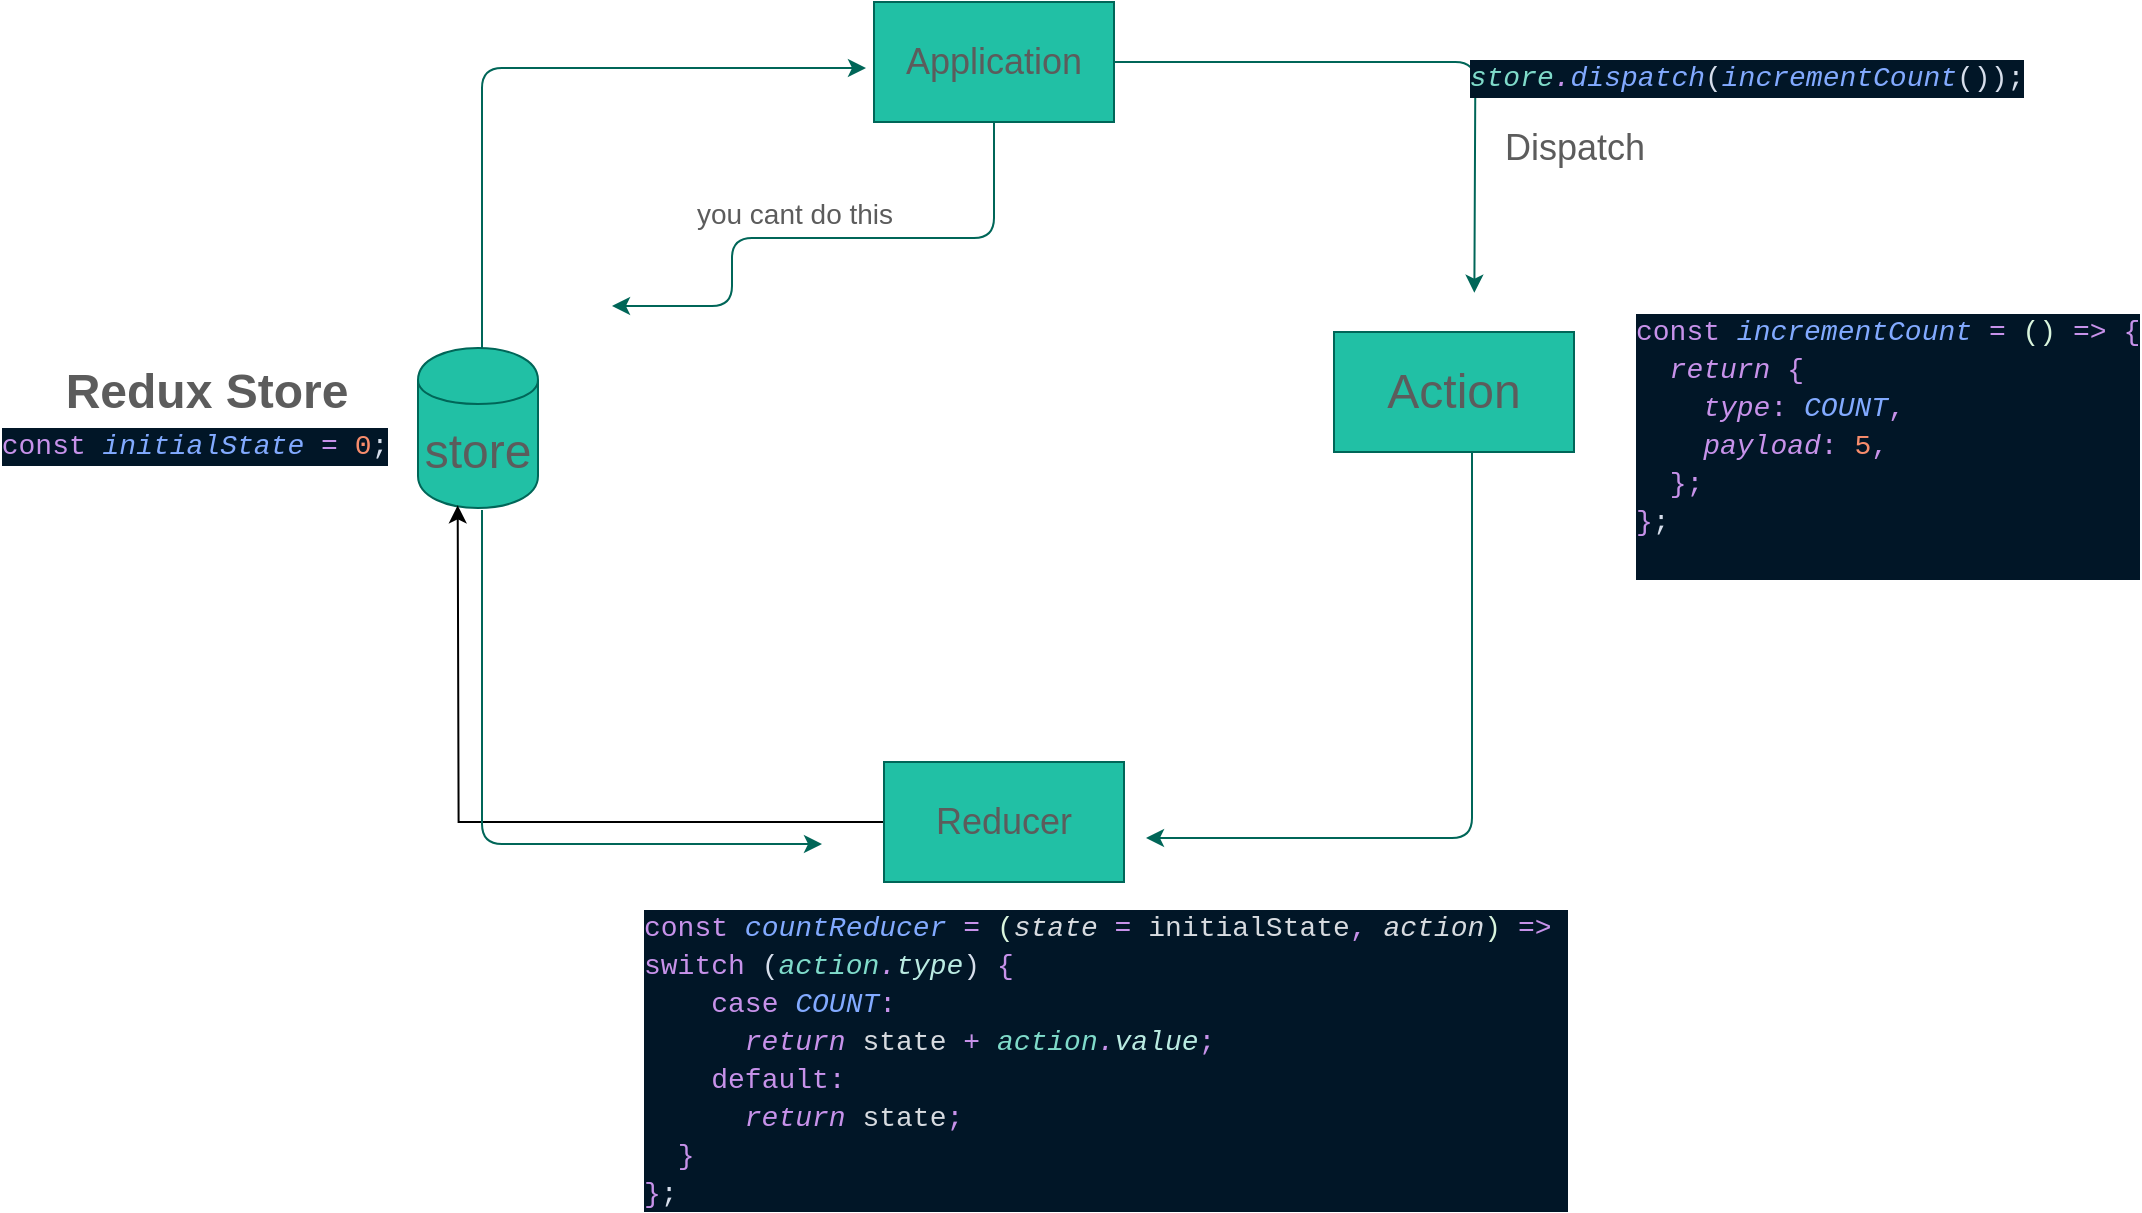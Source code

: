 <mxfile>
    <diagram id="FCyZ4xp12t_ITuOlaToU" name="Page-1">
        <mxGraphModel dx="1512" dy="1017" grid="0" gridSize="10" guides="1" tooltips="1" connect="1" arrows="1" fold="1" page="0" pageScale="1" pageWidth="850" pageHeight="1100" math="0" shadow="0">
            <root>
                <mxCell id="0"/>
                <mxCell id="1" parent="0"/>
                <mxCell id="12" style="edgeStyle=orthogonalEdgeStyle;curved=0;rounded=1;sketch=0;orthogonalLoop=1;jettySize=auto;html=1;fontColor=#5C5C5C;strokeColor=#006658;fillColor=#21C0A5;" parent="1" source="2" edge="1">
                    <mxGeometry relative="1" as="geometry">
                        <mxPoint x="302" y="69" as="targetPoint"/>
                        <Array as="points">
                            <mxPoint x="493" y="35"/>
                            <mxPoint x="362" y="35"/>
                            <mxPoint x="362" y="69"/>
                        </Array>
                    </mxGeometry>
                </mxCell>
                <mxCell id="16" style="edgeStyle=orthogonalEdgeStyle;curved=0;rounded=1;sketch=0;orthogonalLoop=1;jettySize=auto;html=1;fontColor=#5C5C5C;strokeColor=#006658;fillColor=#21C0A5;" parent="1" source="2" edge="1">
                    <mxGeometry relative="1" as="geometry">
                        <mxPoint x="733.18" y="62.344" as="targetPoint"/>
                    </mxGeometry>
                </mxCell>
                <mxCell id="2" value="&lt;font style=&quot;font-size: 18px&quot;&gt;Application&lt;/font&gt;" style="rounded=0;whiteSpace=wrap;html=1;sketch=0;fontColor=#5C5C5C;strokeColor=#006658;fillColor=#21C0A5;" parent="1" vertex="1">
                    <mxGeometry x="433" y="-83" width="120" height="60" as="geometry"/>
                </mxCell>
                <mxCell id="11" style="edgeStyle=orthogonalEdgeStyle;curved=0;rounded=1;sketch=0;orthogonalLoop=1;jettySize=auto;html=1;fontColor=#5C5C5C;strokeColor=#006658;fillColor=#21C0A5;" parent="1" source="10" edge="1">
                    <mxGeometry relative="1" as="geometry">
                        <mxPoint x="429" y="-50" as="targetPoint"/>
                        <Array as="points">
                            <mxPoint x="237" y="-50"/>
                            <mxPoint x="429" y="-50"/>
                        </Array>
                    </mxGeometry>
                </mxCell>
                <mxCell id="10" value="&lt;font style=&quot;font-size: 24px&quot;&gt;store&lt;/font&gt;" style="shape=cylinder;whiteSpace=wrap;html=1;boundedLbl=1;backgroundOutline=1;rounded=0;sketch=0;fontColor=#5C5C5C;strokeColor=#006658;fillColor=#21C0A5;" parent="1" vertex="1">
                    <mxGeometry x="205" y="90" width="60" height="80" as="geometry"/>
                </mxCell>
                <mxCell id="13" value="&lt;font style=&quot;font-size: 24px&quot;&gt;&lt;b&gt;Redux Store&lt;/b&gt;&lt;/font&gt;" style="text;html=1;align=center;verticalAlign=middle;resizable=0;points=[];autosize=1;strokeColor=none;fontColor=#5C5C5C;" parent="1" vertex="1">
                    <mxGeometry x="23" y="101" width="152" height="22" as="geometry"/>
                </mxCell>
                <mxCell id="15" value="&lt;font style=&quot;font-size: 14px&quot;&gt;you cant do this&lt;/font&gt;" style="text;html=1;align=center;verticalAlign=middle;resizable=0;points=[];autosize=1;strokeColor=none;fontColor=#5C5C5C;" parent="1" vertex="1">
                    <mxGeometry x="339" y="14" width="108" height="17" as="geometry"/>
                </mxCell>
                <mxCell id="19" style="edgeStyle=orthogonalEdgeStyle;curved=0;rounded=1;sketch=0;orthogonalLoop=1;jettySize=auto;html=1;fontColor=#5C5C5C;strokeColor=#006658;fillColor=#21C0A5;" parent="1" source="17" edge="1">
                    <mxGeometry relative="1" as="geometry">
                        <mxPoint x="569" y="335" as="targetPoint"/>
                        <Array as="points">
                            <mxPoint x="732" y="335"/>
                        </Array>
                    </mxGeometry>
                </mxCell>
                <mxCell id="17" value="&lt;font style=&quot;font-size: 24px&quot;&gt;Action&lt;/font&gt;" style="whiteSpace=wrap;html=1;rounded=0;sketch=0;fontColor=#5C5C5C;strokeColor=#006658;fillColor=#21C0A5;" parent="1" vertex="1">
                    <mxGeometry x="663" y="82" width="120" height="60" as="geometry"/>
                </mxCell>
                <mxCell id="18" value="&lt;font style=&quot;font-size: 18px&quot;&gt;Dispatch&lt;/font&gt;" style="text;html=1;align=center;verticalAlign=middle;resizable=0;points=[];autosize=1;strokeColor=none;fontColor=#5C5C5C;" parent="1" vertex="1">
                    <mxGeometry x="743" y="-20" width="80" height="19" as="geometry"/>
                </mxCell>
                <mxCell id="KQY1Xht93EXzkWQpR5W--30" style="edgeStyle=orthogonalEdgeStyle;rounded=0;orthogonalLoop=1;jettySize=auto;html=1;" parent="1" source="20" edge="1">
                    <mxGeometry relative="1" as="geometry">
                        <mxPoint x="224.846" y="168.677" as="targetPoint"/>
                    </mxGeometry>
                </mxCell>
                <mxCell id="20" value="&lt;font style=&quot;font-size: 18px&quot;&gt;Reducer&lt;/font&gt;" style="whiteSpace=wrap;html=1;rounded=0;sketch=0;fontColor=#5C5C5C;strokeColor=#006658;fillColor=#21C0A5;" parent="1" vertex="1">
                    <mxGeometry x="438" y="297" width="120" height="60" as="geometry"/>
                </mxCell>
                <mxCell id="25" style="rounded=1;sketch=0;orthogonalLoop=1;jettySize=auto;html=1;fontColor=#5C5C5C;strokeColor=#006658;fillColor=#21C0A5;edgeStyle=orthogonalEdgeStyle;" parent="1" edge="1">
                    <mxGeometry relative="1" as="geometry">
                        <mxPoint x="407" y="338" as="targetPoint"/>
                        <mxPoint x="237" y="171" as="sourcePoint"/>
                        <Array as="points">
                            <mxPoint x="237" y="338"/>
                            <mxPoint x="402" y="338"/>
                        </Array>
                    </mxGeometry>
                </mxCell>
                <mxCell id="KQY1Xht93EXzkWQpR5W--26" value="&lt;div style=&quot;color: rgb(214 , 222 , 235) ; background-color: rgb(1 , 22 , 39) ; font-family: &amp;#34;consolas&amp;#34; , &amp;#34;courier new&amp;#34; , monospace ; font-size: 14px ; line-height: 19px&quot;&gt;&lt;div&gt;&lt;span style=&quot;color: #c792ea&quot;&gt;const&lt;/span&gt;&lt;span style=&quot;color: #c792ea ; font-style: italic&quot;&gt;&amp;nbsp;&lt;/span&gt;&lt;span style=&quot;color: #82aaff ; font-style: italic&quot;&gt;countReducer&lt;/span&gt;&lt;span style=&quot;color: #c792ea ; font-style: italic&quot;&gt;&amp;nbsp;&lt;/span&gt;&lt;span style=&quot;color: #c792ea&quot;&gt;=&lt;/span&gt;&lt;span style=&quot;color: #c792ea ; font-style: italic&quot;&gt;&amp;nbsp;&lt;/span&gt;&lt;span style=&quot;color: #d9f5dd&quot;&gt;(&lt;/span&gt;&lt;span style=&quot;color: #d7dbe0 ; font-style: italic&quot;&gt;state&lt;/span&gt;&lt;span style=&quot;color: #c792ea ; font-style: italic&quot;&gt;&amp;nbsp;&lt;/span&gt;&lt;span style=&quot;color: #c792ea&quot;&gt;=&lt;/span&gt;&lt;span style=&quot;color: #c792ea ; font-style: italic&quot;&gt;&amp;nbsp;&lt;/span&gt;&lt;span style=&quot;color: #d7dbe0&quot;&gt;initialState&lt;/span&gt;&lt;span style=&quot;color: #c792ea&quot;&gt;,&lt;/span&gt;&lt;span style=&quot;color: #c792ea ; font-style: italic&quot;&gt;&amp;nbsp;&lt;/span&gt;&lt;span style=&quot;color: #d7dbe0 ; font-style: italic&quot;&gt;action&lt;/span&gt;&lt;span style=&quot;color: #d9f5dd&quot;&gt;)&lt;/span&gt;&lt;span style=&quot;color: #c792ea ; font-style: italic&quot;&gt;&amp;nbsp;&lt;/span&gt;&lt;span style=&quot;color: #c792ea&quot;&gt;=&amp;gt;&lt;/span&gt;&lt;span style=&quot;color: #c792ea ; font-style: italic&quot;&gt;&amp;nbsp;&lt;/span&gt;&lt;/div&gt;&lt;div&gt;&lt;span style=&quot;color: rgb(199 , 146 , 234)&quot;&gt;switch&lt;/span&gt;&lt;span style=&quot;color: rgb(199 , 146 , 234) ; font-style: italic&quot;&gt;&amp;nbsp;&lt;/span&gt;(&lt;span style=&quot;color: rgb(127 , 219 , 202) ; font-style: italic&quot;&gt;action&lt;/span&gt;&lt;span style=&quot;color: rgb(199 , 146 , 234) ; font-style: italic&quot;&gt;.&lt;/span&gt;&lt;span style=&quot;color: rgb(186 , 235 , 226) ; font-style: italic&quot;&gt;type&lt;/span&gt;)&lt;span style=&quot;color: rgb(199 , 146 , 234) ; font-style: italic&quot;&gt;&amp;nbsp;&lt;/span&gt;&lt;span style=&quot;color: rgb(199 , 146 , 234)&quot;&gt;{&lt;/span&gt;&lt;/div&gt;&lt;div&gt;&lt;span style=&quot;color: #c792ea ; font-style: italic&quot;&gt;&amp;nbsp;&amp;nbsp;&amp;nbsp;&amp;nbsp;&lt;/span&gt;&lt;span style=&quot;color: #c792ea&quot;&gt;case&lt;/span&gt;&lt;span style=&quot;color: #c792ea ; font-style: italic&quot;&gt;&amp;nbsp;&lt;/span&gt;&lt;span style=&quot;color: #82aaff ; font-style: italic&quot;&gt;COUNT&lt;/span&gt;&lt;span style=&quot;color: #c792ea&quot;&gt;:&lt;/span&gt;&lt;/div&gt;&lt;div&gt;&lt;span style=&quot;color: #c792ea ; font-style: italic&quot;&gt;&amp;nbsp;&amp;nbsp;&amp;nbsp;&amp;nbsp;&amp;nbsp;&amp;nbsp;return&amp;nbsp;&lt;/span&gt;&lt;span style=&quot;color: #d7dbe0&quot;&gt;state&lt;/span&gt;&lt;span style=&quot;color: #c792ea ; font-style: italic&quot;&gt;&amp;nbsp;&lt;/span&gt;&lt;span style=&quot;color: #c792ea&quot;&gt;+&lt;/span&gt;&lt;span style=&quot;color: #c792ea ; font-style: italic&quot;&gt;&amp;nbsp;&lt;/span&gt;&lt;span style=&quot;color: #7fdbca ; font-style: italic&quot;&gt;action&lt;/span&gt;&lt;span style=&quot;color: #c792ea ; font-style: italic&quot;&gt;.&lt;/span&gt;&lt;span style=&quot;color: #baebe2 ; font-style: italic&quot;&gt;value&lt;/span&gt;&lt;span style=&quot;color: #c792ea&quot;&gt;;&lt;/span&gt;&lt;/div&gt;&lt;div&gt;&lt;span style=&quot;color: #c792ea ; font-style: italic&quot;&gt;&amp;nbsp;&amp;nbsp;&amp;nbsp;&amp;nbsp;&lt;/span&gt;&lt;span style=&quot;color: #c792ea&quot;&gt;default:&lt;/span&gt;&lt;/div&gt;&lt;div&gt;&lt;span style=&quot;color: #c792ea ; font-style: italic&quot;&gt;&amp;nbsp;&amp;nbsp;&amp;nbsp;&amp;nbsp;&amp;nbsp;&amp;nbsp;return&amp;nbsp;&lt;/span&gt;&lt;span style=&quot;color: #d7dbe0&quot;&gt;state&lt;/span&gt;&lt;span style=&quot;color: #c792ea&quot;&gt;;&lt;/span&gt;&lt;/div&gt;&lt;div&gt;&lt;span style=&quot;color: #c792ea ; font-style: italic&quot;&gt;&amp;nbsp;&amp;nbsp;&lt;/span&gt;&lt;span style=&quot;color: #c792ea&quot;&gt;}&lt;/span&gt;&lt;/div&gt;&lt;div&gt;&lt;span style=&quot;color: #c792ea&quot;&gt;}&lt;/span&gt;;&lt;/div&gt;&lt;/div&gt;" style="text;html=1;align=left;verticalAlign=middle;resizable=0;points=[];autosize=1;strokeColor=none;" parent="1" vertex="1">
                    <mxGeometry x="316" y="370" width="433" height="151" as="geometry"/>
                </mxCell>
                <mxCell id="KQY1Xht93EXzkWQpR5W--27" value="&lt;div style=&quot;color: rgb(214 , 222 , 235) ; background-color: rgb(1 , 22 , 39) ; font-family: &amp;#34;consolas&amp;#34; , &amp;#34;courier new&amp;#34; , monospace ; font-size: 14px ; line-height: 19px&quot;&gt;&lt;div&gt;&lt;span style=&quot;color: #c792ea&quot;&gt;const&lt;/span&gt;&lt;span style=&quot;color: #c792ea ; font-style: italic&quot;&gt;&amp;nbsp;&lt;/span&gt;&lt;span style=&quot;color: #82aaff ; font-style: italic&quot;&gt;incrementCount&lt;/span&gt;&lt;span style=&quot;color: #c792ea ; font-style: italic&quot;&gt;&amp;nbsp;&lt;/span&gt;&lt;span style=&quot;color: #c792ea&quot;&gt;=&lt;/span&gt;&lt;span style=&quot;color: #c792ea ; font-style: italic&quot;&gt;&amp;nbsp;&lt;/span&gt;&lt;span style=&quot;color: #d9f5dd&quot;&gt;()&lt;/span&gt;&lt;span style=&quot;color: #c792ea ; font-style: italic&quot;&gt;&amp;nbsp;&lt;/span&gt;&lt;span style=&quot;color: #c792ea&quot;&gt;=&amp;gt;&lt;/span&gt;&lt;span style=&quot;color: #c792ea ; font-style: italic&quot;&gt;&amp;nbsp;&lt;/span&gt;&lt;span style=&quot;color: #c792ea&quot;&gt;{&lt;/span&gt;&lt;/div&gt;&lt;div&gt;&lt;span style=&quot;color: #c792ea ; font-style: italic&quot;&gt;&amp;nbsp;&amp;nbsp;return&amp;nbsp;&lt;/span&gt;&lt;span style=&quot;color: #c792ea&quot;&gt;{&lt;/span&gt;&lt;/div&gt;&lt;div&gt;&lt;span style=&quot;color: #c792ea ; font-style: italic&quot;&gt;&amp;nbsp;&amp;nbsp;&amp;nbsp;&amp;nbsp;type&lt;/span&gt;&lt;span style=&quot;color: #c792ea&quot;&gt;:&lt;/span&gt;&lt;span style=&quot;color: #c792ea ; font-style: italic&quot;&gt;&amp;nbsp;&lt;/span&gt;&lt;span style=&quot;color: #82aaff ; font-style: italic&quot;&gt;COUNT&lt;/span&gt;&lt;span style=&quot;color: #c792ea&quot;&gt;,&lt;/span&gt;&lt;/div&gt;&lt;div&gt;&lt;span style=&quot;color: #c792ea ; font-style: italic&quot;&gt;&amp;nbsp;&amp;nbsp;&amp;nbsp;&amp;nbsp;payload&lt;/span&gt;&lt;span style=&quot;color: #c792ea&quot;&gt;:&lt;/span&gt;&lt;span style=&quot;color: #c792ea ; font-style: italic&quot;&gt;&amp;nbsp;&lt;/span&gt;&lt;span style=&quot;color: #f78c6c&quot;&gt;5&lt;/span&gt;&lt;span style=&quot;color: #c792ea&quot;&gt;,&lt;/span&gt;&lt;/div&gt;&lt;div&gt;&lt;span style=&quot;color: #c792ea ; font-style: italic&quot;&gt;&amp;nbsp;&amp;nbsp;&lt;/span&gt;&lt;span style=&quot;color: #c792ea&quot;&gt;};&lt;/span&gt;&lt;/div&gt;&lt;div&gt;&lt;span style=&quot;color: #c792ea&quot;&gt;}&lt;/span&gt;;&lt;/div&gt;&lt;br&gt;&lt;/div&gt;" style="text;html=1;align=left;verticalAlign=middle;resizable=0;points=[];autosize=1;strokeColor=none;" parent="1" vertex="1">
                    <mxGeometry x="812" y="73" width="241" height="132" as="geometry"/>
                </mxCell>
                <mxCell id="KQY1Xht93EXzkWQpR5W--28" value="&lt;div style=&quot;color: rgb(214 , 222 , 235) ; background-color: rgb(1 , 22 , 39) ; font-family: &amp;#34;consolas&amp;#34; , &amp;#34;courier new&amp;#34; , monospace ; font-size: 14px ; line-height: 19px&quot;&gt;&lt;span style=&quot;color: #c792ea&quot;&gt;const&lt;/span&gt;&lt;span style=&quot;color: #c792ea ; font-style: italic&quot;&gt;&amp;nbsp;&lt;/span&gt;&lt;span style=&quot;color: #82aaff ; font-style: italic&quot;&gt;initialState&lt;/span&gt;&lt;span style=&quot;color: #c792ea ; font-style: italic&quot;&gt;&amp;nbsp;&lt;/span&gt;&lt;span style=&quot;color: #c792ea&quot;&gt;=&lt;/span&gt;&lt;span style=&quot;color: #c792ea ; font-style: italic&quot;&gt;&amp;nbsp;&lt;/span&gt;&lt;span style=&quot;color: #f78c6c&quot;&gt;0&lt;/span&gt;;&lt;/div&gt;" style="text;html=1;align=center;verticalAlign=middle;resizable=0;points=[];autosize=1;strokeColor=none;" parent="1" vertex="1">
                    <mxGeometry x="-1" y="128" width="188" height="22" as="geometry"/>
                </mxCell>
                <mxCell id="KQY1Xht93EXzkWQpR5W--29" value="&lt;div style=&quot;color: rgb(214 , 222 , 235) ; background-color: rgb(1 , 22 , 39) ; font-family: &amp;#34;consolas&amp;#34; , &amp;#34;courier new&amp;#34; , monospace ; font-size: 14px ; line-height: 19px&quot;&gt;&lt;span style=&quot;color: #7fdbca ; font-style: italic&quot;&gt;store&lt;/span&gt;&lt;span style=&quot;color: #c792ea ; font-style: italic&quot;&gt;.&lt;/span&gt;&lt;span style=&quot;color: #82aaff ; font-style: italic&quot;&gt;dispatch&lt;/span&gt;(&lt;span style=&quot;color: #82aaff ; font-style: italic&quot;&gt;incrementCount&lt;/span&gt;());&lt;/div&gt;" style="text;html=1;align=center;verticalAlign=middle;resizable=0;points=[];autosize=1;strokeColor=none;" parent="1" vertex="1">
                    <mxGeometry x="737" y="-56" width="264" height="22" as="geometry"/>
                </mxCell>
            </root>
        </mxGraphModel>
    </diagram>
    <diagram id="MPc332bLCR-hLeXu-7tR" name="Page-2">
        <mxGraphModel dx="1512" dy="617" grid="0" gridSize="10" guides="1" tooltips="1" connect="1" arrows="1" fold="1" page="0" pageScale="1" pageWidth="850" pageHeight="1100" math="0" shadow="0">
            <root>
                <mxCell id="FD98rqtwILV6VxdhyRsd-0"/>
                <mxCell id="FD98rqtwILV6VxdhyRsd-1" parent="FD98rqtwILV6VxdhyRsd-0"/>
                <mxCell id="MWklDAOUt6NUgPGPitKU-0" value="Navbar" style="fillColor=#F8F9FA;strokeColor=none;align=left;fontSize=14;spacing=10;" parent="FD98rqtwILV6VxdhyRsd-1" vertex="1">
                    <mxGeometry x="-70" y="7" width="893" height="33" as="geometry"/>
                </mxCell>
                <mxCell id="MWklDAOUt6NUgPGPitKU-1" value="@fat" style="html=1;shadow=0;dashed=0;shape=mxgraph.bootstrap.rrect;rSize=5;fillColor=#0085FC;strokeColor=none;perimeter=none;whiteSpace=wrap;resizeWidth=1;align=center;spacing=5;fontColor=#FFFFFF;" parent="MWklDAOUt6NUgPGPitKU-0" vertex="1">
                    <mxGeometry x="1" width="55.812" height="30" relative="1" as="geometry">
                        <mxPoint x="-210" y="5" as="offset"/>
                    </mxGeometry>
                </mxCell>
                <mxCell id="MWklDAOUt6NUgPGPitKU-2" value="@mdo" style="fillColor=none;strokeColor=none;perimeter=none;whiteSpace=wrap;fontColor=#0085FC;" parent="MWklDAOUt6NUgPGPitKU-0" vertex="1">
                    <mxGeometry x="1" width="60" height="30" relative="1" as="geometry">
                        <mxPoint x="-160" y="5" as="offset"/>
                    </mxGeometry>
                </mxCell>
                <mxCell id="MWklDAOUt6NUgPGPitKU-3" value="Dropdown" style="fillColor=none;strokeColor=none;perimeter=none;whiteSpace=wrap;fontColor=#0085FC;align=right;spacingRight=20;" parent="MWklDAOUt6NUgPGPitKU-0" vertex="1">
                    <mxGeometry x="1" width="90" height="30" relative="1" as="geometry">
                        <mxPoint x="-100" y="5" as="offset"/>
                    </mxGeometry>
                </mxCell>
                <mxCell id="MWklDAOUt6NUgPGPitKU-4" value="" style="shape=triangle;direction=south;fillColor=#0085FC;strokeColor=none;perimeter=none;" parent="MWklDAOUt6NUgPGPitKU-3" vertex="1">
                    <mxGeometry x="1" y="0.5" width="10" height="5" relative="1" as="geometry">
                        <mxPoint x="-17" y="-2.5" as="offset"/>
                    </mxGeometry>
                </mxCell>
                <mxCell id="MWklDAOUt6NUgPGPitKU-5" value="&lt;font size=&quot;1&quot;&gt;&lt;b style=&quot;font-size: 18px&quot;&gt;@fat&lt;/b&gt;&lt;/font&gt;&lt;br style=&quot;font-size: 14px&quot;&gt;Ad leggings keytar, brunch id art party dolor labore. Pitchfork yr enim lo-fi before they sold out qui. Tumblr farm-to-table bicycle rights whatever. Anim keffiyeh carles cardigan. Velit seitan mcsweeney's photo booth 3 wolf moon irure. Cosby sweater lomo jean shorts, williamsburg hoodie minim qui you probably haven't heard of them et cardigan trust fund culpa biodiesel wes anderson aesthetic. Nihil tattooed accusamus, cred irony biodiesel keffiyeh artisan ullamco consequat.&lt;br&gt;&lt;br&gt;&lt;br style=&quot;font-size: 14px&quot;&gt;&lt;b&gt;&lt;font style=&quot;font-size: 16px&quot;&gt;@mdo&lt;/font&gt;&lt;/b&gt;&lt;br style=&quot;font-size: 14px&quot;&gt;Veniam marfa mustache skateboard, adipisicing fugiat velit pitchfork beard. Freegan beard aliqua cupidatat mcsweeney's vero. Cupidatat four loko nisi, ea helvetica nulla carles. Tattooed cosby sweater food truck, mcsweeney's quis non freegan vinyl. Lo-fi wes anderson +1 sartorial. Carles non aesthetic exercitation quis gentrify. Brooklyn adipisicing craft beer vice keytar deserunt." style="fillColor=#73FFBE;strokeColor=none;perimeter=none;whiteSpace=wrap;fontColor=#212529;html=1;align=left;verticalAlign=top;spacingRight=25;" parent="FD98rqtwILV6VxdhyRsd-1" vertex="1">
                    <mxGeometry width="908" height="624" relative="1" as="geometry">
                        <mxPoint x="-63" y="82" as="offset"/>
                    </mxGeometry>
                </mxCell>
                <mxCell id="MWklDAOUt6NUgPGPitKU-6" value="" style="html=1;shadow=0;dashed=0;fillColor=#F1F1F1;strokeColor=none;" parent="MWklDAOUt6NUgPGPitKU-5" vertex="1">
                    <mxGeometry x="1" width="20" height="200" relative="1" as="geometry">
                        <mxPoint x="-20" as="offset"/>
                    </mxGeometry>
                </mxCell>
                <mxCell id="MWklDAOUt6NUgPGPitKU-7" value="" style="fillColor=#C1C1C1;strokeColor=none;" parent="MWklDAOUt6NUgPGPitKU-6" vertex="1">
                    <mxGeometry width="16" height="45" relative="1" as="geometry">
                        <mxPoint x="2" y="20" as="offset"/>
                    </mxGeometry>
                </mxCell>
                <mxCell id="MWklDAOUt6NUgPGPitKU-37" style="edgeStyle=orthogonalEdgeStyle;rounded=0;orthogonalLoop=1;jettySize=auto;html=1;exitX=1;exitY=0.75;exitDx=0;exitDy=0;entryX=1.042;entryY=0.408;entryDx=0;entryDy=0;entryPerimeter=0;" parent="MWklDAOUt6NUgPGPitKU-6" source="MWklDAOUt6NUgPGPitKU-7" target="MWklDAOUt6NUgPGPitKU-6" edge="1">
                    <mxGeometry relative="1" as="geometry"/>
                </mxCell>
                <mxCell id="MWklDAOUt6NUgPGPitKU-36" style="edgeStyle=orthogonalEdgeStyle;rounded=0;orthogonalLoop=1;jettySize=auto;html=1;exitX=1;exitY=0.25;exitDx=0;exitDy=0;" parent="MWklDAOUt6NUgPGPitKU-6" source="MWklDAOUt6NUgPGPitKU-7" target="MWklDAOUt6NUgPGPitKU-6" edge="1">
                    <mxGeometry relative="1" as="geometry"/>
                </mxCell>
                <mxCell id="MWklDAOUt6NUgPGPitKU-8" value="" style="shape=triangle;direction=north;fillColor=#C1C1C1;strokeColor=none;perimeter=none;" parent="MWklDAOUt6NUgPGPitKU-6" vertex="1">
                    <mxGeometry width="10" height="5" relative="1" as="geometry">
                        <mxPoint x="5" y="7.5" as="offset"/>
                    </mxGeometry>
                </mxCell>
                <mxCell id="MWklDAOUt6NUgPGPitKU-9" value="" style="shape=triangle;direction=south;fillColor=#505050;strokeColor=none;perimeter=none;" parent="MWklDAOUt6NUgPGPitKU-6" vertex="1">
                    <mxGeometry y="1" width="10" height="5" relative="1" as="geometry">
                        <mxPoint x="5" y="-12.5" as="offset"/>
                    </mxGeometry>
                </mxCell>
                <mxCell id="MWklDAOUt6NUgPGPitKU-18" value="" style="html=1;shadow=0;dashed=0;shape=mxgraph.bootstrap.rrect;rSize=5;fillColor=#ffffff;strokeColor=#999999;" parent="MWklDAOUt6NUgPGPitKU-5" vertex="1">
                    <mxGeometry x="347" y="164" width="484" height="460" as="geometry"/>
                </mxCell>
                <mxCell id="MWklDAOUt6NUgPGPitKU-19" value="Email address" style="fillColor=none;strokeColor=none;align=left;spacing=20;fontSize=14;" parent="MWklDAOUt6NUgPGPitKU-18" vertex="1">
                    <mxGeometry width="220" height="40" relative="1" as="geometry">
                        <mxPoint y="10" as="offset"/>
                    </mxGeometry>
                </mxCell>
                <mxCell id="MWklDAOUt6NUgPGPitKU-20" value="email@example.com" style="html=1;shadow=0;dashed=0;shape=mxgraph.bootstrap.rrect;rSize=5;fillColor=none;strokeColor=#999999;align=left;spacing=15;fontSize=14;fontColor=#6C767D;" parent="MWklDAOUt6NUgPGPitKU-18" vertex="1">
                    <mxGeometry width="180" height="30" relative="1" as="geometry">
                        <mxPoint x="20" y="50" as="offset"/>
                    </mxGeometry>
                </mxCell>
                <mxCell id="MWklDAOUt6NUgPGPitKU-21" value="Password" style="fillColor=none;strokeColor=none;align=left;spacing=20;fontSize=14;" parent="MWklDAOUt6NUgPGPitKU-18" vertex="1">
                    <mxGeometry width="220" height="40" relative="1" as="geometry">
                        <mxPoint y="90" as="offset"/>
                    </mxGeometry>
                </mxCell>
                <mxCell id="MWklDAOUt6NUgPGPitKU-22" value="Password" style="html=1;shadow=0;dashed=0;shape=mxgraph.bootstrap.rrect;rSize=5;fillColor=none;strokeColor=#999999;align=left;spacing=15;fontSize=14;fontColor=#6C767D;" parent="MWklDAOUt6NUgPGPitKU-18" vertex="1">
                    <mxGeometry width="180" height="30" relative="1" as="geometry">
                        <mxPoint x="20" y="130" as="offset"/>
                    </mxGeometry>
                </mxCell>
                <mxCell id="MWklDAOUt6NUgPGPitKU-23" value="Remember me" style="html=1;shadow=0;dashed=0;shape=mxgraph.bootstrap.rrect;rSize=2;fillColor=#EDEDED;strokeColor=#999999;align=left;fontSize=14;fontColor=#000000;labelPosition=right;verticalLabelPosition=middle;verticalAlign=middle;spacingLeft=5;spacingTop=-2;gradientColor=#DEDEDE;" parent="MWklDAOUt6NUgPGPitKU-18" vertex="1">
                    <mxGeometry width="10" height="10" relative="1" as="geometry">
                        <mxPoint x="20" y="180" as="offset"/>
                    </mxGeometry>
                </mxCell>
                <mxCell id="MWklDAOUt6NUgPGPitKU-24" value="Sign in" style="html=1;shadow=0;dashed=0;shape=mxgraph.bootstrap.rrect;rSize=5;fillColor=#0085FC;strokeColor=none;align=center;fontSize=14;fontColor=#FFFFFF;" parent="MWklDAOUt6NUgPGPitKU-18" vertex="1">
                    <mxGeometry width="70" height="40" relative="1" as="geometry">
                        <mxPoint x="20" y="210" as="offset"/>
                    </mxGeometry>
                </mxCell>
                <mxCell id="MWklDAOUt6NUgPGPitKU-25" value="" style="shape=line;strokeColor=#999999;perimeter=none;resizeWidth=1;" parent="MWklDAOUt6NUgPGPitKU-18" vertex="1">
                    <mxGeometry width="220" height="10" relative="1" as="geometry">
                        <mxPoint y="260" as="offset"/>
                    </mxGeometry>
                </mxCell>
                <mxCell id="MWklDAOUt6NUgPGPitKU-26" value="New around here? Sign up&lt;br&gt;&lt;br&gt;Forgot password?" style="html=1;fillColor=none;strokeColor=none;align=left;spacing=20;fontSize=14;" parent="MWklDAOUt6NUgPGPitKU-18" vertex="1">
                    <mxGeometry width="220" height="60" relative="1" as="geometry">
                        <mxPoint y="275" as="offset"/>
                    </mxGeometry>
                </mxCell>
                <mxCell id="MWklDAOUt6NUgPGPitKU-28" value="&lt;b&gt;&lt;font style=&quot;font-size: 20px&quot;&gt;Card title&lt;/font&gt;&lt;/b&gt;&lt;br&gt;&lt;br&gt;This is a wider card with supporting text below as a natural lead-in to additional content. This content is a little bit longer." style="html=1;shadow=0;dashed=0;shape=mxgraph.bootstrap.rrect;rSize=5;strokeColor=#DFDFDF;html=1;whiteSpace=wrap;fillColor=#ffffff;fontColor=#000000;verticalAlign=top;align=left;spacing=20;spacingBottom=0;fontSize=14;spacingTop=160;" parent="MWklDAOUt6NUgPGPitKU-18" vertex="1">
                    <mxGeometry x="-276" y="-140" width="370" height="290" as="geometry"/>
                </mxCell>
                <mxCell id="MWklDAOUt6NUgPGPitKU-29" value="Image cap" style="html=1;shadow=0;dashed=0;shape=mxgraph.bootstrap.topButton;rSize=5;perimeter=none;whiteSpace=wrap;fillColor=#868E96;strokeColor=#DFDFDF;fontColor=#DEE2E6;resizeWidth=1;fontSize=18;" parent="MWklDAOUt6NUgPGPitKU-28" vertex="1">
                    <mxGeometry width="370" height="160" relative="1" as="geometry"/>
                </mxCell>
                <mxCell id="MWklDAOUt6NUgPGPitKU-30" value="&lt;b&gt;&lt;font style=&quot;font-size: 20px&quot;&gt;Card title&lt;/font&gt;&lt;/b&gt;&lt;br&gt;&lt;br&gt;This is a wider card with supporting text below as a natural lead-in to additional content. This content is a little bit longer." style="html=1;shadow=0;dashed=0;shape=mxgraph.bootstrap.rrect;rSize=5;strokeColor=#DFDFDF;html=1;whiteSpace=wrap;fillColor=#ffffff;fontColor=#000000;verticalAlign=top;align=left;spacing=20;spacingBottom=0;fontSize=14;spacingTop=160;" parent="MWklDAOUt6NUgPGPitKU-18" vertex="1">
                    <mxGeometry x="114" y="-140" width="370" height="290" as="geometry"/>
                </mxCell>
                <mxCell id="MWklDAOUt6NUgPGPitKU-31" value="Image cap" style="html=1;shadow=0;dashed=0;shape=mxgraph.bootstrap.topButton;rSize=5;perimeter=none;whiteSpace=wrap;fillColor=#868E96;strokeColor=#DFDFDF;fontColor=#DEE2E6;resizeWidth=1;fontSize=18;" parent="MWklDAOUt6NUgPGPitKU-30" vertex="1">
                    <mxGeometry width="370" height="160" relative="1" as="geometry"/>
                </mxCell>
                <mxCell id="MWklDAOUt6NUgPGPitKU-32" value="&lt;b&gt;&lt;font style=&quot;font-size: 20px&quot;&gt;Card title&lt;/font&gt;&lt;/b&gt;&lt;br&gt;&lt;br&gt;This is a wider card with supporting text below as a natural lead-in to additional content." style="html=1;shadow=0;dashed=0;shape=mxgraph.bootstrap.rrect;rSize=5;strokeColor=#DFDFDF;html=1;whiteSpace=wrap;fillColor=#ffffff;fontColor=#000000;verticalAlign=top;align=left;spacing=20;spacingBottom=0;fontSize=14;spacingTop=160;" parent="MWklDAOUt6NUgPGPitKU-18" vertex="1">
                    <mxGeometry x="-276" y="170" width="370" height="270" as="geometry"/>
                </mxCell>
                <mxCell id="MWklDAOUt6NUgPGPitKU-33" value="Image cap" style="html=1;shadow=0;dashed=0;shape=mxgraph.bootstrap.topButton;rSize=5;perimeter=none;whiteSpace=wrap;fillColor=#868E96;strokeColor=#DFDFDF;fontColor=#DEE2E6;resizeWidth=1;fontSize=18;" parent="MWklDAOUt6NUgPGPitKU-32" vertex="1">
                    <mxGeometry width="370" height="160" relative="1" as="geometry"/>
                </mxCell>
                <mxCell id="MWklDAOUt6NUgPGPitKU-34" value="&lt;b&gt;&lt;font style=&quot;font-size: 20px&quot;&gt;Card title&lt;/font&gt;&lt;/b&gt;&lt;br&gt;&lt;br&gt;This is a wider card with supporting text below as a natural lead-in to additional content. This content is a little bit longer." style="html=1;shadow=0;dashed=0;shape=mxgraph.bootstrap.rrect;rSize=5;strokeColor=#DFDFDF;html=1;whiteSpace=wrap;fillColor=#ffffff;fontColor=#000000;verticalAlign=top;align=left;spacing=20;spacingBottom=0;fontSize=14;spacingTop=160;" parent="MWklDAOUt6NUgPGPitKU-18" vertex="1">
                    <mxGeometry x="114" y="170" width="370" height="290" as="geometry"/>
                </mxCell>
                <mxCell id="MWklDAOUt6NUgPGPitKU-35" value="Image cap" style="html=1;shadow=0;dashed=0;shape=mxgraph.bootstrap.topButton;rSize=5;perimeter=none;whiteSpace=wrap;fillColor=#868E96;strokeColor=#DFDFDF;fontColor=#DEE2E6;resizeWidth=1;fontSize=18;" parent="MWklDAOUt6NUgPGPitKU-34" vertex="1">
                    <mxGeometry width="370" height="160" relative="1" as="geometry"/>
                </mxCell>
                <mxCell id="MWklDAOUt6NUgPGPitKU-27" value="" style="html=1;shadow=0;dashed=0;shape=mxgraph.basic.arc;startAngle=0.25;endAngle=1;strokeWidth=4;strokeColor=#343A40;fillColor=#73FFBE;direction=south;" parent="MWklDAOUt6NUgPGPitKU-5" vertex="1">
                    <mxGeometry x="233" y="218" width="30" height="30" as="geometry"/>
                </mxCell>
            </root>
        </mxGraphModel>
    </diagram>
    <diagram id="qNDtTGIXgaapmyiYiAUy" name="Page-3">
        <mxGraphModel dx="1324" dy="617" grid="0" gridSize="10" guides="1" tooltips="1" connect="1" arrows="1" fold="1" page="1" pageScale="1" pageWidth="850" pageHeight="1100" background="#114B5F" math="0" shadow="0">
            <root>
                <mxCell id="MKS2pdZvCA5q9qjuMdGR-0"/>
                <mxCell id="MKS2pdZvCA5q9qjuMdGR-1" parent="MKS2pdZvCA5q9qjuMdGR-0"/>
                <mxCell id="TEZAN8pLmIGBMYB4Fpj6-1" style="edgeStyle=orthogonalEdgeStyle;curved=0;rounded=1;sketch=0;orthogonalLoop=1;jettySize=auto;html=1;fontColor=#E4FDE1;strokeColor=#028090;fillColor=#F45B69;" parent="MKS2pdZvCA5q9qjuMdGR-1" edge="1">
                    <mxGeometry relative="1" as="geometry">
                        <mxPoint x="492.346" y="525.344" as="targetPoint"/>
                        <mxPoint x="675" y="421" as="sourcePoint"/>
                        <Array as="points">
                            <mxPoint x="669" y="421"/>
                            <mxPoint x="669" y="525"/>
                        </Array>
                    </mxGeometry>
                </mxCell>
                <mxCell id="MKS2pdZvCA5q9qjuMdGR-4" value="" style="fontColor=#0066CC;verticalAlign=top;verticalLabelPosition=bottom;labelPosition=center;align=center;html=1;outlineConnect=0;fillColor=#CCCCCC;strokeColor=#6881B3;gradientColor=none;gradientDirection=north;strokeWidth=2;shape=mxgraph.networks.business_center;rounded=0;sketch=0;" parent="MKS2pdZvCA5q9qjuMdGR-1" vertex="1">
                    <mxGeometry x="699" y="261" width="89" height="160" as="geometry"/>
                </mxCell>
                <mxCell id="-of5b-47PTCIBJk-NkFF-0" style="edgeStyle=orthogonalEdgeStyle;rounded=0;orthogonalLoop=1;jettySize=auto;html=1;" parent="MKS2pdZvCA5q9qjuMdGR-1" source="MKS2pdZvCA5q9qjuMdGR-5" edge="1">
                    <mxGeometry relative="1" as="geometry">
                        <mxPoint x="93.174" y="342.01" as="targetPoint"/>
                    </mxGeometry>
                </mxCell>
                <mxCell id="MKS2pdZvCA5q9qjuMdGR-5" value="" style="fontColor=#0066CC;verticalAlign=top;verticalLabelPosition=bottom;labelPosition=center;align=center;html=1;outlineConnect=0;fillColor=#CCCCCC;strokeColor=#6881B3;gradientColor=none;gradientDirection=north;strokeWidth=2;shape=mxgraph.networks.user_male;rounded=0;sketch=0;" parent="MKS2pdZvCA5q9qjuMdGR-1" vertex="1">
                    <mxGeometry x="429" y="424" width="40" height="100" as="geometry"/>
                </mxCell>
                <mxCell id="-of5b-47PTCIBJk-NkFF-3" style="edgeStyle=orthogonalEdgeStyle;rounded=0;orthogonalLoop=1;jettySize=auto;html=1;" parent="MKS2pdZvCA5q9qjuMdGR-1" source="MKS2pdZvCA5q9qjuMdGR-6" edge="1">
                    <mxGeometry relative="1" as="geometry">
                        <mxPoint x="317.341" y="122.01" as="targetPoint"/>
                        <Array as="points">
                            <mxPoint x="101" y="122"/>
                        </Array>
                    </mxGeometry>
                </mxCell>
                <mxCell id="MKS2pdZvCA5q9qjuMdGR-6" value="" style="fontColor=#0066CC;verticalAlign=top;verticalLabelPosition=bottom;labelPosition=center;align=center;html=1;outlineConnect=0;fillColor=#CCCCCC;strokeColor=#6881B3;gradientColor=none;gradientDirection=north;strokeWidth=2;shape=mxgraph.networks.storage;rounded=0;sketch=0;" parent="MKS2pdZvCA5q9qjuMdGR-1" vertex="1">
                    <mxGeometry x="65" y="221" width="93" height="100" as="geometry"/>
                </mxCell>
                <mxCell id="MKS2pdZvCA5q9qjuMdGR-7" value="" style="fontColor=#0066CC;verticalAlign=top;verticalLabelPosition=bottom;labelPosition=center;align=center;html=1;outlineConnect=0;fillColor=#CCCCCC;strokeColor=#6881B3;gradientColor=none;gradientDirection=north;strokeWidth=2;shape=mxgraph.networks.radio_tower;rounded=0;sketch=0;" parent="MKS2pdZvCA5q9qjuMdGR-1" vertex="1">
                    <mxGeometry x="677" y="83" width="55" height="100" as="geometry"/>
                </mxCell>
                <mxCell id="-of5b-47PTCIBJk-NkFF-1" style="edgeStyle=orthogonalEdgeStyle;rounded=0;orthogonalLoop=1;jettySize=auto;html=1;" parent="MKS2pdZvCA5q9qjuMdGR-1" source="MKS2pdZvCA5q9qjuMdGR-8" edge="1">
                    <mxGeometry relative="1" as="geometry">
                        <mxPoint x="199.841" y="277.844" as="targetPoint"/>
                        <Array as="points">
                            <mxPoint x="426" y="278"/>
                        </Array>
                    </mxGeometry>
                </mxCell>
                <mxCell id="MKS2pdZvCA5q9qjuMdGR-8" value="" style="fontColor=#0066CC;verticalAlign=top;verticalLabelPosition=bottom;labelPosition=center;align=center;html=1;outlineConnect=0;fillColor=#3B3B3B;strokeColor=#6881B3;gradientColor=none;gradientDirection=north;strokeWidth=2;shape=mxgraph.networks.pc;rounded=0;sketch=0;" parent="MKS2pdZvCA5q9qjuMdGR-1" vertex="1">
                    <mxGeometry x="343" y="68" width="165" height="115" as="geometry"/>
                </mxCell>
                <mxCell id="TEZAN8pLmIGBMYB4Fpj6-0" style="edgeStyle=orthogonalEdgeStyle;curved=0;rounded=1;sketch=0;orthogonalLoop=1;jettySize=auto;html=1;fontColor=#E4FDE1;strokeColor=#028090;fillColor=#F45B69;" parent="MKS2pdZvCA5q9qjuMdGR-1" source="MKS2pdZvCA5q9qjuMdGR-9" edge="1">
                    <mxGeometry relative="1" as="geometry">
                        <mxPoint x="681" y="318" as="targetPoint"/>
                        <Array as="points">
                            <mxPoint x="640" y="113"/>
                            <mxPoint x="640" y="318"/>
                        </Array>
                    </mxGeometry>
                </mxCell>
                <mxCell id="MKS2pdZvCA5q9qjuMdGR-9" value="&lt;h2&gt;&lt;font style=&quot;font-size: 18px&quot;&gt;&lt;b&gt;Application&lt;/b&gt;&lt;/font&gt;&lt;/h2&gt;" style="text;html=1;align=center;verticalAlign=middle;resizable=0;points=[];autosize=1;strokeColor=none;fontColor=#E4FDE1;fillColor=#FFA621;" parent="MKS2pdZvCA5q9qjuMdGR-1" vertex="1">
                    <mxGeometry x="386" y="89" width="108" height="47" as="geometry"/>
                </mxCell>
                <mxCell id="-of5b-47PTCIBJk-NkFF-2" value="You&amp;nbsp; cant change value of&amp;nbsp;&lt;br&gt;count, directly from application&amp;nbsp;&lt;br&gt;to store&lt;br&gt;" style="text;html=1;align=center;verticalAlign=middle;resizable=0;points=[];autosize=1;strokeColor=none;" parent="MKS2pdZvCA5q9qjuMdGR-1" vertex="1">
                    <mxGeometry x="177" y="228" width="176" height="44" as="geometry"/>
                </mxCell>
            </root>
        </mxGraphModel>
    </diagram>
    <diagram id="OlOi9rPukL7qWZ5IY_5-" name="Page-4">
        <mxGraphModel dx="2376" dy="799" grid="0" gridSize="10" guides="1" tooltips="1" connect="1" arrows="1" fold="1" page="1" pageScale="1" pageWidth="850" pageHeight="1100" background="#114B5F" math="0" shadow="0">
            <root>
                <mxCell id="m5xH5bNjFVZxrmi9-SJb-0"/>
                <mxCell id="m5xH5bNjFVZxrmi9-SJb-1" parent="m5xH5bNjFVZxrmi9-SJb-0"/>
                <mxCell id="m5xH5bNjFVZxrmi9-SJb-2" value="" style="rounded=1;whiteSpace=wrap;html=1;sketch=0;fontColor=#E4FDE1;strokeColor=#028090;fillColor=#F45B69;" parent="m5xH5bNjFVZxrmi9-SJb-1" vertex="1">
                    <mxGeometry x="377" y="67" width="120" height="60" as="geometry"/>
                </mxCell>
                <mxCell id="m5xH5bNjFVZxrmi9-SJb-4" value="" style="fontColor=#0066CC;verticalAlign=top;verticalLabelPosition=bottom;labelPosition=center;align=center;html=1;outlineConnect=0;fillColor=#CCCCCC;strokeColor=#6881B3;gradientColor=none;gradientDirection=north;strokeWidth=2;shape=mxgraph.networks.storage;rounded=0;sketch=0;" parent="m5xH5bNjFVZxrmi9-SJb-1" vertex="1">
                    <mxGeometry x="117" y="275" width="100" height="100" as="geometry"/>
                </mxCell>
                <mxCell id="m5xH5bNjFVZxrmi9-SJb-12" style="edgeStyle=orthogonalEdgeStyle;curved=0;rounded=1;sketch=0;orthogonalLoop=1;jettySize=auto;html=1;fontColor=#E4FDE1;strokeColor=#028090;fillColor=#F45B69;" parent="m5xH5bNjFVZxrmi9-SJb-1" source="m5xH5bNjFVZxrmi9-SJb-5" edge="1">
                    <mxGeometry relative="1" as="geometry">
                        <mxPoint x="273.113" y="264.993" as="targetPoint"/>
                        <Array as="points">
                            <mxPoint x="434" y="265"/>
                        </Array>
                    </mxGeometry>
                </mxCell>
                <mxCell id="m5xH5bNjFVZxrmi9-SJb-14" style="edgeStyle=orthogonalEdgeStyle;curved=0;rounded=1;sketch=0;orthogonalLoop=1;jettySize=auto;html=1;fontColor=#E4FDE1;strokeColor=#028090;fillColor=#F45B69;" parent="m5xH5bNjFVZxrmi9-SJb-1" source="m5xH5bNjFVZxrmi9-SJb-5" edge="1">
                    <mxGeometry relative="1" as="geometry">
                        <mxPoint x="742.721" y="257.149" as="targetPoint"/>
                    </mxGeometry>
                </mxCell>
                <mxCell id="m5xH5bNjFVZxrmi9-SJb-5" value="&lt;font style=&quot;font-size: 18px&quot;&gt;Application&lt;/font&gt;" style="text;html=1;align=center;verticalAlign=middle;resizable=0;points=[];autosize=1;strokeColor=none;fontColor=#E4FDE1;" parent="m5xH5bNjFVZxrmi9-SJb-1" vertex="1">
                    <mxGeometry x="385" y="87.5" width="98" height="19" as="geometry"/>
                </mxCell>
                <mxCell id="m5xH5bNjFVZxrmi9-SJb-11" style="edgeStyle=orthogonalEdgeStyle;curved=0;rounded=1;sketch=0;orthogonalLoop=1;jettySize=auto;html=1;fontColor=#E4FDE1;strokeColor=#028090;fillColor=#F45B69;" parent="m5xH5bNjFVZxrmi9-SJb-1" source="m5xH5bNjFVZxrmi9-SJb-6" edge="1">
                    <mxGeometry relative="1" as="geometry">
                        <mxPoint x="368" y="103" as="targetPoint"/>
                        <Array as="points">
                            <mxPoint x="153" y="98"/>
                            <mxPoint x="357" y="98"/>
                        </Array>
                    </mxGeometry>
                </mxCell>
                <mxCell id="m5xH5bNjFVZxrmi9-SJb-6" value="&lt;font style=&quot;font-size: 18px&quot;&gt;Store&lt;/font&gt;" style="text;html=1;align=center;verticalAlign=middle;resizable=0;points=[];autosize=1;strokeColor=none;fontColor=#E4FDE1;" parent="m5xH5bNjFVZxrmi9-SJb-1" vertex="1">
                    <mxGeometry x="136" y="246" width="53" height="19" as="geometry"/>
                </mxCell>
                <mxCell id="m5xH5bNjFVZxrmi9-SJb-16" style="edgeStyle=orthogonalEdgeStyle;curved=0;rounded=1;sketch=0;orthogonalLoop=1;jettySize=auto;html=1;fontColor=#E4FDE1;strokeColor=#028090;fillColor=#F45B69;" parent="m5xH5bNjFVZxrmi9-SJb-1" source="m5xH5bNjFVZxrmi9-SJb-7" edge="1">
                    <mxGeometry relative="1" as="geometry">
                        <mxPoint x="531.937" y="555.189" as="targetPoint"/>
                        <Array as="points">
                            <mxPoint x="753" y="555"/>
                        </Array>
                    </mxGeometry>
                </mxCell>
                <mxCell id="m5xH5bNjFVZxrmi9-SJb-7" value="" style="rounded=1;whiteSpace=wrap;html=1;sketch=0;fontColor=#E4FDE1;strokeColor=#028090;fillColor=#F45B69;" parent="m5xH5bNjFVZxrmi9-SJb-1" vertex="1">
                    <mxGeometry x="693" y="295" width="120" height="60" as="geometry"/>
                </mxCell>
                <mxCell id="m5xH5bNjFVZxrmi9-SJb-8" value="&lt;font style=&quot;font-size: 18px&quot;&gt;Actions&lt;/font&gt;" style="text;html=1;align=center;verticalAlign=middle;resizable=0;points=[];autosize=1;strokeColor=none;fontColor=#E4FDE1;" parent="m5xH5bNjFVZxrmi9-SJb-1" vertex="1">
                    <mxGeometry x="719" y="315.5" width="69" height="19" as="geometry"/>
                </mxCell>
                <mxCell id="m5xH5bNjFVZxrmi9-SJb-9" value="" style="rounded=1;whiteSpace=wrap;html=1;sketch=0;fontColor=#E4FDE1;strokeColor=#028090;fillColor=#F45B69;" parent="m5xH5bNjFVZxrmi9-SJb-1" vertex="1">
                    <mxGeometry x="393" y="538" width="120" height="60" as="geometry"/>
                </mxCell>
                <mxCell id="m5xH5bNjFVZxrmi9-SJb-10" value="&lt;font style=&quot;font-size: 18px&quot;&gt;Reducer&lt;/font&gt;" style="text;html=1;align=center;verticalAlign=middle;resizable=0;points=[];autosize=1;strokeColor=none;fontColor=#E4FDE1;" parent="m5xH5bNjFVZxrmi9-SJb-1" vertex="1">
                    <mxGeometry x="421" y="503" width="78" height="19" as="geometry"/>
                </mxCell>
                <mxCell id="m5xH5bNjFVZxrmi9-SJb-13" value="You cant do This&lt;br&gt;" style="text;html=1;align=center;verticalAlign=middle;resizable=0;points=[];autosize=1;strokeColor=none;fontColor=#E4FDE1;" parent="m5xH5bNjFVZxrmi9-SJb-1" vertex="1">
                    <mxGeometry x="305" y="242" width="98" height="17" as="geometry"/>
                </mxCell>
                <mxCell id="m5xH5bNjFVZxrmi9-SJb-15" value="&lt;font style=&quot;font-size: 18px&quot;&gt;dispatch({&amp;nbsp; &amp;nbsp; })&lt;/font&gt;" style="text;html=1;align=center;verticalAlign=middle;resizable=0;points=[];autosize=1;strokeColor=none;fontColor=#E4FDE1;" parent="m5xH5bNjFVZxrmi9-SJb-1" vertex="1">
                    <mxGeometry x="667" y="74" width="121" height="19" as="geometry"/>
                </mxCell>
                <mxCell id="m5xH5bNjFVZxrmi9-SJb-19" style="edgeStyle=orthogonalEdgeStyle;curved=0;rounded=1;sketch=0;orthogonalLoop=1;jettySize=auto;html=1;fontColor=#E4FDE1;strokeColor=#028090;fillColor=#F45B69;" parent="m5xH5bNjFVZxrmi9-SJb-1" source="m5xH5bNjFVZxrmi9-SJb-17" edge="1">
                    <mxGeometry relative="1" as="geometry">
                        <mxPoint x="159.388" y="401.267" as="targetPoint"/>
                    </mxGeometry>
                </mxCell>
                <mxCell id="m5xH5bNjFVZxrmi9-SJb-17" value="Real thing happens here&lt;br&gt;" style="text;html=1;align=center;verticalAlign=middle;resizable=0;points=[];autosize=1;strokeColor=none;fontColor=#E4FDE1;" parent="m5xH5bNjFVZxrmi9-SJb-1" vertex="1">
                    <mxGeometry x="385" y="563" width="141" height="17" as="geometry"/>
                </mxCell>
                <mxCell id="m5xH5bNjFVZxrmi9-SJb-18" value="IF the given TYPE matches&lt;br&gt;the condition then Do some task&lt;br&gt;" style="text;html=1;align=center;verticalAlign=middle;resizable=0;points=[];autosize=1;strokeColor=none;fontColor=#E4FDE1;" parent="m5xH5bNjFVZxrmi9-SJb-1" vertex="1">
                    <mxGeometry x="372" y="614" width="182" height="31" as="geometry"/>
                </mxCell>
                <mxCell id="hmmIiSKPqBSP60RpyCvo-0" value="&lt;div style=&quot;color: rgb(214 , 222 , 235) ; background-color: rgb(1 , 22 , 39) ; font-family: &amp;#34;consolas&amp;#34; , &amp;#34;courier new&amp;#34; , monospace ; font-size: 14px ; line-height: 19px&quot;&gt;&lt;div&gt;&lt;span style=&quot;color: #637777&quot;&gt;//&lt;/span&gt;&lt;span style=&quot;color: #637777 ; font-style: italic&quot;&gt;&amp;nbsp;lastName&amp;nbsp;updater&lt;/span&gt;&lt;/div&gt;&lt;div&gt;&lt;span style=&quot;color: #c792ea&quot;&gt;const&lt;/span&gt;&lt;span style=&quot;color: #c792ea ; font-style: italic&quot;&gt;&amp;nbsp;&lt;/span&gt;&lt;span style=&quot;color: #82aaff ; font-style: italic&quot;&gt;updateLastName&lt;/span&gt;&lt;span style=&quot;color: #c792ea ; font-style: italic&quot;&gt;&amp;nbsp;&lt;/span&gt;&lt;span style=&quot;color: #c792ea&quot;&gt;=&lt;/span&gt;&lt;span style=&quot;color: #c792ea ; font-style: italic&quot;&gt;&amp;nbsp;&lt;/span&gt;&lt;span style=&quot;color: #d9f5dd&quot;&gt;(&lt;/span&gt;&lt;span style=&quot;color: #d7dbe0 ; font-style: italic&quot;&gt;input&lt;/span&gt;&lt;span style=&quot;color: #d9f5dd&quot;&gt;)&lt;/span&gt;&lt;span style=&quot;color: #c792ea ; font-style: italic&quot;&gt;&amp;nbsp;&lt;/span&gt;&lt;span style=&quot;color: #c792ea&quot;&gt;=&amp;gt;&lt;/span&gt;&lt;span style=&quot;color: #c792ea ; font-style: italic&quot;&gt;&amp;nbsp;&lt;/span&gt;&lt;span style=&quot;color: #c792ea&quot;&gt;{&lt;/span&gt;&lt;/div&gt;&lt;div&gt;&lt;span style=&quot;color: #c792ea ; font-style: italic&quot;&gt;&amp;nbsp;&amp;nbsp;&amp;nbsp;&amp;nbsp;return&amp;nbsp;&amp;nbsp;&lt;/span&gt;&lt;span style=&quot;color: #c792ea&quot;&gt;{&lt;/span&gt;&lt;/div&gt;&lt;div&gt;&lt;span style=&quot;color: #c792ea ; font-style: italic&quot;&gt;&amp;nbsp;&amp;nbsp;&amp;nbsp;&amp;nbsp;&amp;nbsp;&amp;nbsp;&amp;nbsp;&amp;nbsp;type&lt;/span&gt;&lt;span style=&quot;color: #c792ea&quot;&gt;:&lt;/span&gt;&lt;span style=&quot;color: #c792ea ; font-style: italic&quot;&gt;&amp;nbsp;&lt;/span&gt;&lt;span style=&quot;color: #d7dbe0&quot;&gt;updateLastName&lt;/span&gt;&lt;span style=&quot;color: #c792ea&quot;&gt;,&lt;/span&gt;&lt;/div&gt;&lt;div&gt;&lt;span style=&quot;color: #c792ea ; font-style: italic&quot;&gt;&amp;nbsp;&amp;nbsp;&amp;nbsp;&amp;nbsp;&amp;nbsp;&amp;nbsp;&amp;nbsp;&amp;nbsp;payload&lt;/span&gt;&lt;span style=&quot;color: #c792ea&quot;&gt;:&lt;/span&gt;&lt;span style=&quot;color: #c792ea ; font-style: italic&quot;&gt;&amp;nbsp;&lt;/span&gt;&lt;span style=&quot;color: #d7dbe0&quot;&gt;input&lt;/span&gt;&lt;/div&gt;&lt;div&gt;&lt;span style=&quot;color: #c792ea ; font-style: italic&quot;&gt;&amp;nbsp;&amp;nbsp;&amp;nbsp;&amp;nbsp;&lt;/span&gt;&lt;span style=&quot;color: #c792ea&quot;&gt;}&lt;/span&gt;&lt;/div&gt;&lt;div&gt;&lt;span style=&quot;color: #c792ea&quot;&gt;}&lt;/span&gt;&lt;/div&gt;&lt;/div&gt;" style="text;html=1;align=left;verticalAlign=middle;resizable=0;points=[];autosize=1;strokeColor=none;" vertex="1" parent="m5xH5bNjFVZxrmi9-SJb-1">
                    <mxGeometry x="848" y="265" width="279" height="132" as="geometry"/>
                </mxCell>
                <mxCell id="hmmIiSKPqBSP60RpyCvo-1" value="&lt;div style=&quot;background-color: rgb(1 , 22 , 39) ; font-family: &amp;#34;consolas&amp;#34; , &amp;#34;courier new&amp;#34; , monospace ; font-size: 14px ; line-height: 19px&quot;&gt;&lt;span style=&quot;color: rgb(214 , 222 , 235)&quot;&gt;&lt;span style=&quot;color: #82aaff ; font-style: italic&quot;&gt;dispatch&lt;/span&gt;(&lt;/span&gt;&lt;font color=&quot;#82aaff&quot;&gt;&lt;i&gt;updateLastName&lt;/i&gt;&lt;/font&gt;&lt;font color=&quot;#d6deeb&quot;&gt;(input))&lt;/font&gt;&lt;/div&gt;" style="text;html=1;align=center;verticalAlign=middle;resizable=0;points=[];autosize=1;strokeColor=none;" vertex="1" parent="m5xH5bNjFVZxrmi9-SJb-1">
                    <mxGeometry x="620" y="47" width="248" height="22" as="geometry"/>
                </mxCell>
                <mxCell id="hmmIiSKPqBSP60RpyCvo-2" value="&lt;font style=&quot;font-size: 18px&quot;&gt;Action creators&lt;/font&gt;" style="text;html=1;align=center;verticalAlign=middle;resizable=0;points=[];autosize=1;strokeColor=none;" vertex="1" parent="m5xH5bNjFVZxrmi9-SJb-1">
                    <mxGeometry x="799" y="230" width="130" height="19" as="geometry"/>
                </mxCell>
                <mxCell id="hmmIiSKPqBSP60RpyCvo-3" value="&lt;div style=&quot;color: rgb(214 , 222 , 235) ; background-color: rgb(1 , 22 , 39) ; font-family: &amp;#34;consolas&amp;#34; , &amp;#34;courier new&amp;#34; , monospace ; font-size: 14px ; line-height: 19px&quot;&gt;&lt;div&gt;&lt;span style=&quot;color: #637777&quot;&gt;//&lt;/span&gt;&lt;span style=&quot;color: #637777 ; font-style: italic&quot;&gt;&amp;nbsp;firstName&amp;nbsp;updater&lt;/span&gt;&lt;/div&gt;&lt;div&gt;&lt;span style=&quot;color: #c792ea&quot;&gt;const&lt;/span&gt;&lt;span style=&quot;color: #c792ea ; font-style: italic&quot;&gt;&amp;nbsp;&lt;/span&gt;&lt;span style=&quot;color: #82aaff ; font-style: italic&quot;&gt;updateFirstNameInput&lt;/span&gt;&lt;span style=&quot;color: #c792ea ; font-style: italic&quot;&gt;&amp;nbsp;&lt;/span&gt;&lt;span style=&quot;color: #c792ea&quot;&gt;=&lt;/span&gt;&lt;span style=&quot;color: #c792ea ; font-style: italic&quot;&gt;&amp;nbsp;&lt;/span&gt;&lt;span style=&quot;color: #d9f5dd&quot;&gt;(&lt;/span&gt;&lt;span style=&quot;color: #d7dbe0 ; font-style: italic&quot;&gt;input&lt;/span&gt;&lt;span style=&quot;color: #d9f5dd&quot;&gt;)&lt;/span&gt;&lt;span style=&quot;color: #c792ea ; font-style: italic&quot;&gt;&amp;nbsp;&lt;/span&gt;&lt;span style=&quot;color: #c792ea&quot;&gt;=&amp;gt;&lt;/span&gt;&lt;span style=&quot;color: #c792ea ; font-style: italic&quot;&gt;&amp;nbsp;&lt;/span&gt;&lt;span style=&quot;color: #c792ea&quot;&gt;{&lt;/span&gt;&lt;/div&gt;&lt;div&gt;&lt;span style=&quot;color: #c792ea ; font-style: italic&quot;&gt;&amp;nbsp;&amp;nbsp;&amp;nbsp;&amp;nbsp;return&amp;nbsp;&lt;/span&gt;&lt;span style=&quot;color: #c792ea&quot;&gt;{&lt;/span&gt;&lt;/div&gt;&lt;div&gt;&lt;span style=&quot;color: #c792ea ; font-style: italic&quot;&gt;&amp;nbsp;&amp;nbsp;&amp;nbsp;&amp;nbsp;&amp;nbsp;&amp;nbsp;&amp;nbsp;&amp;nbsp;type&lt;/span&gt;&lt;span style=&quot;color: #c792ea&quot;&gt;:&lt;/span&gt;&lt;span style=&quot;color: #c792ea ; font-style: italic&quot;&gt;&amp;nbsp;&lt;/span&gt;&lt;span style=&quot;color: #d7dbe0&quot;&gt;updateFistName&lt;/span&gt;&lt;span style=&quot;color: #c792ea&quot;&gt;,&lt;/span&gt;&lt;/div&gt;&lt;div&gt;&lt;span style=&quot;color: #c792ea ; font-style: italic&quot;&gt;&amp;nbsp;&amp;nbsp;&amp;nbsp;&amp;nbsp;&amp;nbsp;&amp;nbsp;&amp;nbsp;&amp;nbsp;payload&lt;/span&gt;&lt;span style=&quot;color: #c792ea&quot;&gt;:&lt;/span&gt;&lt;span style=&quot;color: #c792ea ; font-style: italic&quot;&gt;&amp;nbsp;&lt;/span&gt;&lt;span style=&quot;color: #d7dbe0&quot;&gt;input&lt;/span&gt;&lt;/div&gt;&lt;div&gt;&lt;span style=&quot;color: #c792ea ; font-style: italic&quot;&gt;&amp;nbsp;&amp;nbsp;&amp;nbsp;&amp;nbsp;&lt;/span&gt;&lt;span style=&quot;color: #c792ea&quot;&gt;}&lt;/span&gt;&lt;/div&gt;&lt;div&gt;&lt;span style=&quot;color: #c792ea&quot;&gt;}&lt;/span&gt;&lt;/div&gt;&lt;br&gt;&lt;/div&gt;" style="text;html=1;align=left;verticalAlign=middle;resizable=0;points=[];autosize=1;strokeColor=none;" vertex="1" parent="m5xH5bNjFVZxrmi9-SJb-1">
                    <mxGeometry x="848" y="432" width="326" height="151" as="geometry"/>
                </mxCell>
                <mxCell id="hmmIiSKPqBSP60RpyCvo-4" value="&lt;div style=&quot;color: rgb(214 , 222 , 235) ; background-color: rgb(1 , 22 , 39) ; font-family: &amp;#34;consolas&amp;#34; , &amp;#34;courier new&amp;#34; , monospace ; font-size: 14px ; line-height: 19px&quot;&gt;&lt;div&gt;&lt;span style=&quot;color: #c792ea&quot;&gt;switch(action.type) {&lt;/span&gt;&lt;/div&gt;&lt;div&gt;&lt;span style=&quot;color: #c792ea&quot;&gt;case&lt;/span&gt;&amp;nbsp;updateFirstName:&lt;/div&gt;&lt;div&gt;&amp;nbsp; &amp;nbsp;firstName:&amp;nbsp;&lt;span style=&quot;color: #d9f5dd&quot;&gt;&quot;&lt;/span&gt;&lt;span style=&quot;color: #ecc48d&quot;&gt;Do&amp;nbsp;something&lt;/span&gt;&lt;span style=&quot;color: #d9f5dd&quot;&gt;&quot;;&lt;/span&gt;&lt;/div&gt;&lt;br&gt;&lt;div&gt;&lt;span style=&quot;color: #c792ea&quot;&gt;case&lt;/span&gt;&amp;nbsp;updateLastName:&lt;/div&gt;&lt;div&gt;&amp;nbsp; &amp;nbsp;lastName:&amp;nbsp;&lt;span style=&quot;color: #d9f5dd&quot;&gt;&quot;&lt;/span&gt;&lt;span style=&quot;color: #ecc48d&quot;&gt;do&amp;nbsp;Somethignwith&amp;nbsp;last&amp;nbsp;name&amp;nbsp;&lt;/span&gt;&lt;span style=&quot;color: #d9f5dd&quot;&gt;&quot;;&lt;br&gt;}&lt;/span&gt;&lt;/div&gt;&lt;/div&gt;" style="text;html=1;align=left;verticalAlign=middle;resizable=0;points=[];autosize=1;strokeColor=none;" vertex="1" parent="m5xH5bNjFVZxrmi9-SJb-1">
                    <mxGeometry x="305" y="660" width="341" height="132" as="geometry"/>
                </mxCell>
                <mxCell id="hmmIiSKPqBSP60RpyCvo-5" value="" style="shape=image;html=1;verticalLabelPosition=bottom;verticalAlign=top;imageAspect=0;image=img/clipart/Gear_128x128.png" vertex="1" parent="m5xH5bNjFVZxrmi9-SJb-1">
                    <mxGeometry x="428" y="441" width="50" height="60" as="geometry"/>
                </mxCell>
                <mxCell id="hmmIiSKPqBSP60RpyCvo-6" value="&lt;div style=&quot;color: rgb(214 , 222 , 235) ; background-color: rgb(1 , 22 , 39) ; font-family: &amp;#34;consolas&amp;#34; , &amp;#34;courier new&amp;#34; , monospace ; font-size: 14px ; line-height: 19px&quot;&gt;&lt;div&gt;&lt;span style=&quot;color: #c792ea&quot;&gt;let&lt;/span&gt;&lt;span style=&quot;color: #c792ea ; font-style: italic&quot;&gt;&amp;nbsp;&lt;/span&gt;&lt;span style=&quot;color: #d7dbe0&quot;&gt;initialState&lt;/span&gt;&lt;span style=&quot;color: #c792ea&quot;&gt;=&lt;/span&gt;&lt;span style=&quot;color: #c792ea ; font-style: italic&quot;&gt;&amp;nbsp;&lt;/span&gt;&lt;span style=&quot;color: #c792ea&quot;&gt;{&lt;/span&gt;&lt;/div&gt;&lt;div&gt;&lt;span style=&quot;color: #c792ea ; font-style: italic&quot;&gt;&amp;nbsp;&amp;nbsp;&amp;nbsp;&amp;nbsp;firstName&lt;/span&gt;&lt;span style=&quot;color: #c792ea&quot;&gt;:&lt;/span&gt;&lt;span style=&quot;color: #c792ea ; font-style: italic&quot;&gt;&amp;nbsp;&lt;/span&gt;&lt;span style=&quot;color: #d9f5dd&quot;&gt;&quot;&quot;&lt;/span&gt;&lt;span style=&quot;color: #c792ea&quot;&gt;,&lt;/span&gt;&lt;/div&gt;&lt;div&gt;&lt;span style=&quot;color: #c792ea ; font-style: italic&quot;&gt;&amp;nbsp;&amp;nbsp;&amp;nbsp;&amp;nbsp;lastName&lt;/span&gt;&lt;span style=&quot;color: #c792ea&quot;&gt;:&lt;/span&gt;&lt;span style=&quot;color: #c792ea ; font-style: italic&quot;&gt;&amp;nbsp;&lt;/span&gt;&lt;span style=&quot;color: #d9f5dd&quot;&gt;&quot;&quot;&lt;/span&gt;&lt;/div&gt;&lt;div&gt;&lt;span style=&quot;color: #c792ea&quot;&gt;}&lt;/span&gt;&lt;/div&gt;&lt;br&gt;&lt;/div&gt;" style="text;html=1;align=left;verticalAlign=middle;resizable=0;points=[];autosize=1;strokeColor=none;" vertex="1" parent="m5xH5bNjFVZxrmi9-SJb-1">
                    <mxGeometry x="-65" y="277" width="157" height="96" as="geometry"/>
                </mxCell>
            </root>
        </mxGraphModel>
    </diagram>
    <diagram id="Z6orqt9l_GqLnJjzmEbp" name="Page-5">
        <mxGraphModel dx="2174" dy="617" grid="0" gridSize="10" guides="1" tooltips="1" connect="1" arrows="1" fold="1" page="1" pageScale="1" pageWidth="850" pageHeight="1100" background="#114B5F" math="0" shadow="0">
            <root>
                <mxCell id="HDezHhIhPLg04Jaz7eNU-0"/>
                <mxCell id="HDezHhIhPLg04Jaz7eNU-1" parent="HDezHhIhPLg04Jaz7eNU-0"/>
                <mxCell id="HDezHhIhPLg04Jaz7eNU-7" style="edgeStyle=orthogonalEdgeStyle;curved=0;rounded=1;sketch=0;orthogonalLoop=1;jettySize=auto;html=1;fontColor=#E4FDE1;strokeColor=#028090;fillColor=#F45B69;" edge="1" parent="HDezHhIhPLg04Jaz7eNU-1" source="HDezHhIhPLg04Jaz7eNU-2">
                    <mxGeometry relative="1" as="geometry">
                        <mxPoint x="148.174" y="292.844" as="targetPoint"/>
                        <Array as="points">
                            <mxPoint x="395" y="293"/>
                        </Array>
                    </mxGeometry>
                </mxCell>
                <mxCell id="HDezHhIhPLg04Jaz7eNU-10" style="edgeStyle=orthogonalEdgeStyle;curved=0;rounded=1;sketch=0;orthogonalLoop=1;jettySize=auto;html=1;fontColor=#E4FDE1;strokeColor=#028090;fillColor=#F45B69;" edge="1" parent="HDezHhIhPLg04Jaz7eNU-1" source="HDezHhIhPLg04Jaz7eNU-2">
                    <mxGeometry relative="1" as="geometry">
                        <mxPoint x="691.508" y="240.344" as="targetPoint"/>
                    </mxGeometry>
                </mxCell>
                <mxCell id="HDezHhIhPLg04Jaz7eNU-2" value="" style="rounded=1;whiteSpace=wrap;html=1;sketch=0;fontColor=#E4FDE1;strokeColor=#028090;fillColor=#F45B69;" vertex="1" parent="HDezHhIhPLg04Jaz7eNU-1">
                    <mxGeometry x="335" y="71" width="120" height="60" as="geometry"/>
                </mxCell>
                <mxCell id="HDezHhIhPLg04Jaz7eNU-15" style="edgeStyle=orthogonalEdgeStyle;curved=0;rounded=1;sketch=0;orthogonalLoop=1;jettySize=auto;html=1;fontColor=#E4FDE1;strokeColor=#028090;fillColor=#F45B69;" edge="1" parent="HDezHhIhPLg04Jaz7eNU-1" source="HDezHhIhPLg04Jaz7eNU-3">
                    <mxGeometry relative="1" as="geometry">
                        <mxPoint x="489.669" y="531.177" as="targetPoint"/>
                        <Array as="points">
                            <mxPoint x="699" y="531"/>
                        </Array>
                    </mxGeometry>
                </mxCell>
                <mxCell id="HDezHhIhPLg04Jaz7eNU-3" value="&lt;font style=&quot;font-size: 18px&quot;&gt;ACtions&lt;/font&gt;" style="rounded=1;whiteSpace=wrap;html=1;sketch=0;fontColor=#E4FDE1;strokeColor=#028090;fillColor=#F45B69;" vertex="1" parent="HDezHhIhPLg04Jaz7eNU-1">
                    <mxGeometry x="639" y="259" width="120" height="60" as="geometry"/>
                </mxCell>
                <mxCell id="HDezHhIhPLg04Jaz7eNU-19" style="edgeStyle=orthogonalEdgeStyle;curved=0;rounded=1;sketch=0;orthogonalLoop=1;jettySize=auto;html=1;fontColor=#E4FDE1;strokeColor=#028090;fillColor=#F45B69;" edge="1" parent="HDezHhIhPLg04Jaz7eNU-1" source="HDezHhIhPLg04Jaz7eNU-4">
                    <mxGeometry relative="1" as="geometry">
                        <mxPoint x="324.008" y="94.51" as="targetPoint"/>
                        <Array as="points">
                            <mxPoint x="66" y="95"/>
                        </Array>
                    </mxGeometry>
                </mxCell>
                <mxCell id="HDezHhIhPLg04Jaz7eNU-4" value="" style="rounded=1;whiteSpace=wrap;html=1;sketch=0;fontColor=#E4FDE1;strokeColor=#028090;fillColor=#F45B69;" vertex="1" parent="HDezHhIhPLg04Jaz7eNU-1">
                    <mxGeometry x="6" y="262" width="120" height="60" as="geometry"/>
                </mxCell>
                <mxCell id="HDezHhIhPLg04Jaz7eNU-18" style="edgeStyle=orthogonalEdgeStyle;curved=0;rounded=1;sketch=0;orthogonalLoop=1;jettySize=auto;html=1;fontColor=#E4FDE1;strokeColor=#028090;fillColor=#F45B69;" edge="1" parent="HDezHhIhPLg04Jaz7eNU-1" source="HDezHhIhPLg04Jaz7eNU-5">
                    <mxGeometry relative="1" as="geometry">
                        <mxPoint x="56.508" y="343.677" as="targetPoint"/>
                    </mxGeometry>
                </mxCell>
                <mxCell id="HDezHhIhPLg04Jaz7eNU-5" value="Reducer" style="rounded=1;whiteSpace=wrap;html=1;sketch=0;fontColor=#E4FDE1;strokeColor=#028090;fillColor=#F45B69;" vertex="1" parent="HDezHhIhPLg04Jaz7eNU-1">
                    <mxGeometry x="345" y="498" width="120" height="60" as="geometry"/>
                </mxCell>
                <mxCell id="HDezHhIhPLg04Jaz7eNU-6" value="&lt;font style=&quot;font-size: 18px&quot;&gt;Application&lt;/font&gt;" style="text;html=1;align=center;verticalAlign=middle;resizable=0;points=[];autosize=1;strokeColor=none;fontColor=#E4FDE1;" vertex="1" parent="HDezHhIhPLg04Jaz7eNU-1">
                    <mxGeometry x="349" y="95" width="98" height="19" as="geometry"/>
                </mxCell>
                <mxCell id="HDezHhIhPLg04Jaz7eNU-8" value="&lt;font style=&quot;font-size: 18px&quot;&gt;Store&lt;/font&gt;" style="text;html=1;align=center;verticalAlign=middle;resizable=0;points=[];autosize=1;strokeColor=none;fontColor=#E4FDE1;" vertex="1" parent="HDezHhIhPLg04Jaz7eNU-1">
                    <mxGeometry x="35" y="287" width="53" height="19" as="geometry"/>
                </mxCell>
                <mxCell id="HDezHhIhPLg04Jaz7eNU-9" value="You can't do this" style="text;html=1;align=center;verticalAlign=middle;resizable=0;points=[];autosize=1;strokeColor=none;fontColor=#E4FDE1;" vertex="1" parent="HDezHhIhPLg04Jaz7eNU-1">
                    <mxGeometry x="239" y="250" width="98" height="17" as="geometry"/>
                </mxCell>
                <mxCell id="HDezHhIhPLg04Jaz7eNU-11" value="&lt;font style=&quot;font-size: 18px&quot;&gt;dispatch&lt;/font&gt;" style="text;html=1;align=center;verticalAlign=middle;resizable=0;points=[];autosize=1;strokeColor=none;fontColor=#E4FDE1;" vertex="1" parent="HDezHhIhPLg04Jaz7eNU-1">
                    <mxGeometry x="633" y="71" width="77" height="19" as="geometry"/>
                </mxCell>
                <mxCell id="HDezHhIhPLg04Jaz7eNU-12" value="&lt;div style=&quot;color: rgb(214 , 222 , 235) ; background-color: rgb(1 , 22 , 39) ; font-family: &amp;#34;consolas&amp;#34; , &amp;#34;courier new&amp;#34; , monospace ; font-size: 14px ; line-height: 19px&quot;&gt;&lt;div&gt;&lt;span style=&quot;color: #c792ea&quot;&gt;const&lt;/span&gt;&lt;span style=&quot;color: #c792ea ; font-style: italic&quot;&gt;&amp;nbsp;&lt;/span&gt;&lt;span style=&quot;color: #82aaff ; font-style: italic&quot;&gt;initialState&lt;/span&gt;&lt;span style=&quot;color: #c792ea ; font-style: italic&quot;&gt;&amp;nbsp;&lt;/span&gt;&lt;span style=&quot;color: #c792ea&quot;&gt;=&lt;/span&gt;&lt;span style=&quot;color: #c792ea ; font-style: italic&quot;&gt;&amp;nbsp;&lt;/span&gt;&lt;span style=&quot;color: #c792ea&quot;&gt;{&lt;/span&gt;&lt;/div&gt;&lt;div&gt;&lt;span style=&quot;color: #c792ea ; font-style: italic&quot;&gt;&amp;nbsp;&amp;nbsp;firstName&lt;/span&gt;&lt;span style=&quot;color: #c792ea&quot;&gt;:&lt;/span&gt;&lt;span style=&quot;color: #c792ea ; font-style: italic&quot;&gt;&amp;nbsp;&lt;/span&gt;&lt;span style=&quot;color: #d9f5dd&quot;&gt;''&lt;/span&gt;&lt;span style=&quot;color: #c792ea&quot;&gt;,&lt;/span&gt;&lt;/div&gt;&lt;div&gt;&lt;span style=&quot;color: #c792ea ; font-style: italic&quot;&gt;&amp;nbsp;&amp;nbsp;lastName&lt;/span&gt;&lt;span style=&quot;color: #c792ea&quot;&gt;:&lt;/span&gt;&lt;span style=&quot;color: #c792ea ; font-style: italic&quot;&gt;&amp;nbsp;&lt;/span&gt;&lt;span style=&quot;color: #d9f5dd&quot;&gt;''&lt;/span&gt;&lt;span style=&quot;color: #c792ea&quot;&gt;,&lt;/span&gt;&lt;/div&gt;&lt;div&gt;&lt;span style=&quot;color: #c792ea&quot;&gt;}&lt;/span&gt;;&lt;/div&gt;&lt;br&gt;&lt;/div&gt;" style="text;html=1;align=left;verticalAlign=middle;resizable=0;points=[];autosize=1;strokeColor=none;fontColor=#E4FDE1;" vertex="1" parent="HDezHhIhPLg04Jaz7eNU-1">
                    <mxGeometry x="-182" y="259" width="179" height="96" as="geometry"/>
                </mxCell>
                <mxCell id="HDezHhIhPLg04Jaz7eNU-13" value="&lt;div style=&quot;color: rgb(214 , 222 , 235) ; background-color: rgb(1 , 22 , 39) ; font-family: &amp;#34;consolas&amp;#34; , &amp;#34;courier new&amp;#34; , monospace ; font-size: 14px ; line-height: 19px&quot;&gt;&lt;div&gt;&lt;span style=&quot;color: #637777&quot;&gt;//&lt;/span&gt;&lt;span style=&quot;color: #637777 ; font-style: italic&quot;&gt;&amp;nbsp;&amp;nbsp;firstName&amp;nbsp;action&amp;nbsp;creator&lt;/span&gt;&lt;/div&gt;&lt;div&gt;&lt;span style=&quot;color: #c792ea ; font-style: italic&quot;&gt;export&amp;nbsp;&lt;/span&gt;&lt;span style=&quot;color: #c792ea&quot;&gt;const&lt;/span&gt;&lt;span style=&quot;color: #c792ea ; font-style: italic&quot;&gt;&amp;nbsp;&lt;/span&gt;&lt;span style=&quot;color: #82aaff ; font-style: italic&quot;&gt;updateFirstNameInput&lt;/span&gt;&lt;span style=&quot;color: #c792ea ; font-style: italic&quot;&gt;&amp;nbsp;&lt;/span&gt;&lt;span style=&quot;color: #c792ea&quot;&gt;=&lt;/span&gt;&lt;span style=&quot;color: #c792ea ; font-style: italic&quot;&gt;&amp;nbsp;&lt;/span&gt;&lt;span style=&quot;color: #d9f5dd&quot;&gt;(&lt;/span&gt;&lt;span style=&quot;color: #d7dbe0 ; font-style: italic&quot;&gt;input&lt;/span&gt;&lt;span style=&quot;color: #d9f5dd&quot;&gt;)&lt;/span&gt;&lt;span style=&quot;color: #c792ea ; font-style: italic&quot;&gt;&amp;nbsp;&lt;/span&gt;&lt;span style=&quot;color: #c792ea&quot;&gt;=&amp;gt;&lt;/span&gt;&lt;span style=&quot;color: #c792ea ; font-style: italic&quot;&gt;&amp;nbsp;&lt;/span&gt;&lt;span style=&quot;color: #c792ea&quot;&gt;{&lt;/span&gt;&lt;/div&gt;&lt;div&gt;&lt;span style=&quot;color: #c792ea ; font-style: italic&quot;&gt;&amp;nbsp;&amp;nbsp;return&amp;nbsp;&lt;/span&gt;&lt;span style=&quot;color: #c792ea&quot;&gt;{&lt;/span&gt;&lt;/div&gt;&lt;div&gt;&lt;span style=&quot;color: #c792ea ; font-style: italic&quot;&gt;&amp;nbsp;&amp;nbsp;&amp;nbsp;&amp;nbsp;type&lt;/span&gt;&lt;span style=&quot;color: #c792ea&quot;&gt;:&lt;/span&gt;&lt;span style=&quot;color: #c792ea ; font-style: italic&quot;&gt;&amp;nbsp;&lt;/span&gt;&lt;span style=&quot;color: #d7dbe0&quot;&gt;updateFirstName&lt;/span&gt;&lt;span style=&quot;color: #c792ea&quot;&gt;,&lt;/span&gt;&lt;/div&gt;&lt;div&gt;&lt;span style=&quot;color: #c792ea ; font-style: italic&quot;&gt;&amp;nbsp;&amp;nbsp;&amp;nbsp;&amp;nbsp;payload&lt;/span&gt;&lt;span style=&quot;color: #c792ea&quot;&gt;:&lt;/span&gt;&lt;span style=&quot;color: #c792ea ; font-style: italic&quot;&gt;&amp;nbsp;&lt;/span&gt;&lt;span style=&quot;color: #d7dbe0&quot;&gt;input&lt;/span&gt;&lt;span style=&quot;color: #c792ea&quot;&gt;,&lt;/span&gt;&lt;/div&gt;&lt;div&gt;&lt;span style=&quot;color: #c792ea ; font-style: italic&quot;&gt;&amp;nbsp;&amp;nbsp;&lt;/span&gt;&lt;span style=&quot;color: #c792ea&quot;&gt;};&lt;/span&gt;&lt;/div&gt;&lt;div&gt;&lt;span style=&quot;color: #c792ea&quot;&gt;}&lt;/span&gt;;&lt;/div&gt;&lt;br&gt;&lt;br&gt;&lt;div&gt;&lt;span style=&quot;color: #637777&quot;&gt;//&lt;/span&gt;&lt;span style=&quot;color: #637777 ; font-style: italic&quot;&gt;&amp;nbsp;&amp;nbsp;lastName&amp;nbsp;action&amp;nbsp;creator&lt;/span&gt;&lt;/div&gt;&lt;div&gt;&lt;span style=&quot;color: #c792ea ; font-style: italic&quot;&gt;export&amp;nbsp;&lt;/span&gt;&lt;span style=&quot;color: #c792ea&quot;&gt;const&lt;/span&gt;&lt;span style=&quot;color: #c792ea ; font-style: italic&quot;&gt;&amp;nbsp;&lt;/span&gt;&lt;span style=&quot;color: #82aaff ; font-style: italic&quot;&gt;updateLastNameInput&lt;/span&gt;&lt;span style=&quot;color: #c792ea ; font-style: italic&quot;&gt;&amp;nbsp;&lt;/span&gt;&lt;span style=&quot;color: #c792ea&quot;&gt;=&lt;/span&gt;&lt;span style=&quot;color: #c792ea ; font-style: italic&quot;&gt;&amp;nbsp;&lt;/span&gt;&lt;span style=&quot;color: #d9f5dd&quot;&gt;(&lt;/span&gt;&lt;span style=&quot;color: #d7dbe0 ; font-style: italic&quot;&gt;input&lt;/span&gt;&lt;span style=&quot;color: #d9f5dd&quot;&gt;)&lt;/span&gt;&lt;span style=&quot;color: #c792ea ; font-style: italic&quot;&gt;&amp;nbsp;&lt;/span&gt;&lt;span style=&quot;color: #c792ea&quot;&gt;=&amp;gt;&lt;/span&gt;&lt;span style=&quot;color: #c792ea ; font-style: italic&quot;&gt;&amp;nbsp;&lt;/span&gt;&lt;span style=&quot;color: #c792ea&quot;&gt;{&lt;/span&gt;&lt;/div&gt;&lt;div&gt;&lt;span style=&quot;color: #c792ea ; font-style: italic&quot;&gt;&amp;nbsp;&amp;nbsp;return&amp;nbsp;&lt;/span&gt;&lt;span style=&quot;color: #c792ea&quot;&gt;{&lt;/span&gt;&lt;/div&gt;&lt;div&gt;&lt;span style=&quot;color: #c792ea ; font-style: italic&quot;&gt;&amp;nbsp;&amp;nbsp;&amp;nbsp;&amp;nbsp;type&lt;/span&gt;&lt;span style=&quot;color: #c792ea&quot;&gt;:&lt;/span&gt;&lt;span style=&quot;color: #c792ea ; font-style: italic&quot;&gt;&amp;nbsp;&lt;/span&gt;&lt;span style=&quot;color: #d7dbe0&quot;&gt;updateLastName&lt;/span&gt;&lt;span style=&quot;color: #c792ea&quot;&gt;,&lt;/span&gt;&lt;/div&gt;&lt;div&gt;&lt;span style=&quot;color: #c792ea ; font-style: italic&quot;&gt;&amp;nbsp;&amp;nbsp;&amp;nbsp;&amp;nbsp;payload&lt;/span&gt;&lt;span style=&quot;color: #c792ea&quot;&gt;:&lt;/span&gt;&lt;span style=&quot;color: #c792ea ; font-style: italic&quot;&gt;&amp;nbsp;&lt;/span&gt;&lt;span style=&quot;color: #d7dbe0&quot;&gt;input&lt;/span&gt;&lt;span style=&quot;color: #c792ea&quot;&gt;,&lt;/span&gt;&lt;/div&gt;&lt;div&gt;&lt;span style=&quot;color: #c792ea ; font-style: italic&quot;&gt;&amp;nbsp;&amp;nbsp;&lt;/span&gt;&lt;span style=&quot;color: #c792ea&quot;&gt;};&lt;/span&gt;&lt;/div&gt;&lt;div&gt;&lt;span style=&quot;color: #c792ea&quot;&gt;}&lt;/span&gt;;&lt;/div&gt;&lt;br&gt;&lt;/div&gt;" style="text;html=1;align=left;verticalAlign=middle;resizable=0;points=[];autosize=1;strokeColor=none;fontColor=#E4FDE1;" vertex="1" parent="HDezHhIhPLg04Jaz7eNU-1">
                    <mxGeometry x="794" y="179" width="380" height="316" as="geometry"/>
                </mxCell>
                <mxCell id="HDezHhIhPLg04Jaz7eNU-14" value="&lt;div style=&quot;color: rgb(214 , 222 , 235) ; background-color: rgb(1 , 22 , 39) ; font-family: &amp;#34;consolas&amp;#34; , &amp;#34;courier new&amp;#34; , monospace ; font-size: 14px ; line-height: 19px&quot;&gt;&lt;span style=&quot;color: #7fdbca&quot;&gt;&amp;nbsp;&lt;/span&gt;&lt;span style=&quot;color: #82aaff ; font-style: italic&quot;&gt;dispatch&lt;/span&gt;(&lt;span style=&quot;color: #82aaff ; font-style: italic&quot;&gt;updateFirstNameInput&lt;/span&gt;(&lt;span style=&quot;color: #7fdbca ; font-style: italic&quot;&gt;e&lt;/span&gt;&lt;span style=&quot;color: #c792ea ; font-style: italic&quot;&gt;.&lt;/span&gt;&lt;span style=&quot;color: #faf39f ; font-style: italic&quot;&gt;target&lt;/span&gt;&lt;span style=&quot;color: #c792ea ; font-style: italic&quot;&gt;.&lt;/span&gt;&lt;span style=&quot;color: #baebe2&quot;&gt;value&lt;/span&gt;))&lt;/div&gt;" style="text;html=1;align=center;verticalAlign=middle;resizable=0;points=[];autosize=1;strokeColor=none;fontColor=#E4FDE1;" vertex="1" parent="HDezHhIhPLg04Jaz7eNU-1">
                    <mxGeometry x="549" y="44" width="372" height="22" as="geometry"/>
                </mxCell>
                <mxCell id="HDezHhIhPLg04Jaz7eNU-16" value="&lt;div style=&quot;color: rgb(214 , 222 , 235) ; background-color: rgb(1 , 22 , 39) ; font-family: &amp;#34;consolas&amp;#34; , &amp;#34;courier new&amp;#34; , monospace ; font-size: 14px ; line-height: 19px&quot;&gt;&lt;div&gt;&lt;span style=&quot;color: #c792ea ; font-style: italic&quot;&gt;&amp;nbsp;&amp;nbsp;&amp;nbsp;&lt;/span&gt;&lt;span style=&quot;color: #c792ea&quot;&gt;case&lt;/span&gt;&lt;span style=&quot;color: #c792ea ; font-style: italic&quot;&gt;&amp;nbsp;&lt;/span&gt;&lt;span style=&quot;color: #d7dbe0&quot;&gt;updateFirstName&lt;/span&gt;&lt;span style=&quot;color: #c792ea&quot;&gt;:&lt;/span&gt;&lt;/div&gt;&lt;div&gt;&lt;span style=&quot;color: #c792ea ; font-style: italic&quot;&gt;&amp;nbsp;&amp;nbsp;&amp;nbsp;&amp;nbsp;&amp;nbsp;&amp;nbsp;return&amp;nbsp;&lt;/span&gt;&lt;span style=&quot;color: #c792ea&quot;&gt;{&lt;/span&gt;&lt;/div&gt;&lt;div&gt;&lt;span style=&quot;color: #c792ea ; font-style: italic&quot;&gt;&amp;nbsp;&amp;nbsp;&amp;nbsp;&amp;nbsp;&amp;nbsp;&amp;nbsp;&amp;nbsp;&amp;nbsp;&lt;/span&gt;&lt;span style=&quot;color: #7fdbca&quot;&gt;...&lt;/span&gt;&lt;span style=&quot;color: #d7dbe0&quot;&gt;state&lt;/span&gt;&lt;span style=&quot;color: #c792ea&quot;&gt;,&lt;/span&gt;&lt;/div&gt;&lt;div&gt;&lt;span style=&quot;color: #c792ea ; font-style: italic&quot;&gt;&amp;nbsp;&amp;nbsp;&amp;nbsp;&amp;nbsp;&amp;nbsp;&amp;nbsp;&amp;nbsp;&amp;nbsp;firstName&lt;/span&gt;&lt;span style=&quot;color: #c792ea&quot;&gt;:&lt;/span&gt;&lt;span style=&quot;color: #c792ea ; font-style: italic&quot;&gt;&amp;nbsp;&lt;/span&gt;&lt;span style=&quot;color: #d9f5dd&quot;&gt;&quot;&lt;/span&gt;&lt;span style=&quot;color: #ecc48d&quot;&gt;cahii&lt;/span&gt;&lt;span style=&quot;color: #d9f5dd&quot;&gt;&quot;&lt;/span&gt;&lt;span style=&quot;color: #c792ea ; font-style: italic&quot;&gt;&amp;nbsp;&lt;/span&gt;&lt;span style=&quot;color: #637777&quot;&gt;//&lt;/span&gt;&lt;span style=&quot;color: #637777 ; font-style: italic&quot;&gt;chaii&lt;/span&gt;&lt;/div&gt;&lt;div&gt;&lt;span style=&quot;color: #c792ea ; font-style: italic&quot;&gt;&amp;nbsp;&amp;nbsp;&amp;nbsp;&amp;nbsp;&amp;nbsp;&amp;nbsp;&lt;/span&gt;&lt;span style=&quot;color: #c792ea&quot;&gt;};&lt;/span&gt;&lt;/div&gt;&lt;br&gt;&lt;div&gt;&lt;span style=&quot;color: #c792ea ; font-style: italic&quot;&gt;&amp;nbsp;&amp;nbsp;&amp;nbsp;&amp;nbsp;&lt;/span&gt;&lt;span style=&quot;color: #c792ea&quot;&gt;case&lt;/span&gt;&lt;span style=&quot;color: #c792ea ; font-style: italic&quot;&gt;&amp;nbsp;&lt;/span&gt;&lt;span style=&quot;color: #d7dbe0&quot;&gt;updateLastName&lt;/span&gt;&lt;span style=&quot;color: #c792ea&quot;&gt;:&lt;/span&gt;&lt;/div&gt;&lt;div&gt;&lt;span style=&quot;color: #c792ea ; font-style: italic&quot;&gt;&amp;nbsp;&amp;nbsp;&amp;nbsp;&amp;nbsp;&amp;nbsp;&amp;nbsp;return&amp;nbsp;&lt;/span&gt;&lt;span style=&quot;color: #c792ea&quot;&gt;{&lt;/span&gt;&lt;/div&gt;&lt;div&gt;&lt;span style=&quot;color: #c792ea ; font-style: italic&quot;&gt;&amp;nbsp;&amp;nbsp;&amp;nbsp;&amp;nbsp;&amp;nbsp;&amp;nbsp;&amp;nbsp;&amp;nbsp;&lt;/span&gt;&lt;span style=&quot;color: #7fdbca&quot;&gt;...&lt;/span&gt;&lt;span style=&quot;color: #d7dbe0&quot;&gt;state&lt;/span&gt;&lt;span style=&quot;color: #c792ea&quot;&gt;,&lt;/span&gt;&lt;/div&gt;&lt;div&gt;&lt;span style=&quot;color: #c792ea&quot;&gt;&amp;nbsp;&amp;nbsp;&amp;nbsp;&amp;nbsp;&amp;nbsp;&amp;nbsp;&amp;nbsp;&amp;nbsp;&lt;/span&gt;&lt;span style=&quot;color: #637777&quot;&gt;//&lt;/span&gt;&lt;span style=&quot;color: #637777 ; font-style: italic&quot;&gt;&amp;nbsp;he&amp;nbsp;dont&amp;nbsp;know&amp;nbsp;state&amp;nbsp;is&amp;nbsp;updated&lt;/span&gt;&lt;/div&gt;&lt;div&gt;&lt;span style=&quot;color: #c792ea ; font-style: italic&quot;&gt;&amp;nbsp;&amp;nbsp;&amp;nbsp;&amp;nbsp;&amp;nbsp;&amp;nbsp;&amp;nbsp;&amp;nbsp;lastName&lt;/span&gt;&lt;span style=&quot;color: #c792ea&quot;&gt;:&lt;/span&gt;&lt;span style=&quot;color: #c792ea ; font-style: italic&quot;&gt;&amp;nbsp;&lt;/span&gt;&lt;span style=&quot;color: #7fdbca ; font-style: italic&quot;&gt;action&lt;/span&gt;&lt;span style=&quot;color: #c792ea ; font-style: italic&quot;&gt;.&lt;/span&gt;&lt;span style=&quot;color: #baebe2 ; font-style: italic&quot;&gt;payload&lt;/span&gt;&lt;span style=&quot;color: #c792ea&quot;&gt;,&lt;/span&gt;&lt;/div&gt;&lt;div&gt;&lt;span style=&quot;color: #c792ea ; font-style: italic&quot;&gt;&amp;nbsp;&amp;nbsp;&amp;nbsp;&amp;nbsp;&amp;nbsp;&amp;nbsp;&lt;/span&gt;&lt;span style=&quot;color: #c792ea&quot;&gt;};&lt;/span&gt;&lt;/div&gt;&lt;/div&gt;" style="text;html=1;align=left;verticalAlign=middle;resizable=0;points=[];autosize=1;strokeColor=none;fontColor=#E4FDE1;" vertex="1" parent="HDezHhIhPLg04Jaz7eNU-1">
                    <mxGeometry x="249" y="571" width="318" height="224" as="geometry"/>
                </mxCell>
                <mxCell id="HDezHhIhPLg04Jaz7eNU-17" value="" style="shape=image;html=1;verticalLabelPosition=bottom;verticalAlign=top;imageAspect=1;aspect=fixed;image=img/clipart/Gear_128x128.png;rounded=0;sketch=0;fontColor=#E4FDE1;strokeColor=#028090;fillColor=#F45B69;" vertex="1" parent="HDezHhIhPLg04Jaz7eNU-1">
                    <mxGeometry x="382" y="428" width="52" height="61" as="geometry"/>
                </mxCell>
                <mxCell id="HDezHhIhPLg04Jaz7eNU-20" value="&lt;div style=&quot;color: rgb(214 , 222 , 235) ; background-color: rgb(1 , 22 , 39) ; font-family: &amp;#34;consolas&amp;#34; , &amp;#34;courier new&amp;#34; , monospace ; font-size: 14px ; line-height: 19px&quot;&gt;&amp;nbsp;&lt;span style=&quot;color: #7fdbca&quot;&gt;&amp;lt;&lt;/span&gt;&lt;span style=&quot;color: #f78c6c&quot;&gt;Provider&lt;/span&gt;&lt;span style=&quot;color: #7fdbca&quot;&gt;&amp;nbsp;&lt;/span&gt;&lt;span style=&quot;color: #c5e478 ; font-style: italic&quot;&gt;store&lt;/span&gt;&lt;span style=&quot;color: #c792ea&quot;&gt;=&lt;/span&gt;&lt;span style=&quot;color: #d3423e&quot;&gt;{&lt;/span&gt;&lt;span style=&quot;color: #d7dbe0&quot;&gt;store&lt;/span&gt;&lt;span style=&quot;color: #d3423e&quot;&gt;}&lt;/span&gt;&lt;span style=&quot;color: #7fdbca&quot;&gt;&amp;gt;&lt;/span&gt;&lt;/div&gt;" style="text;html=1;align=center;verticalAlign=middle;resizable=0;points=[];autosize=1;strokeColor=none;fontColor=#E4FDE1;" vertex="1" parent="HDezHhIhPLg04Jaz7eNU-1">
                    <mxGeometry x="2" y="69.5" width="202" height="22" as="geometry"/>
                </mxCell>
            </root>
        </mxGraphModel>
    </diagram>
</mxfile>